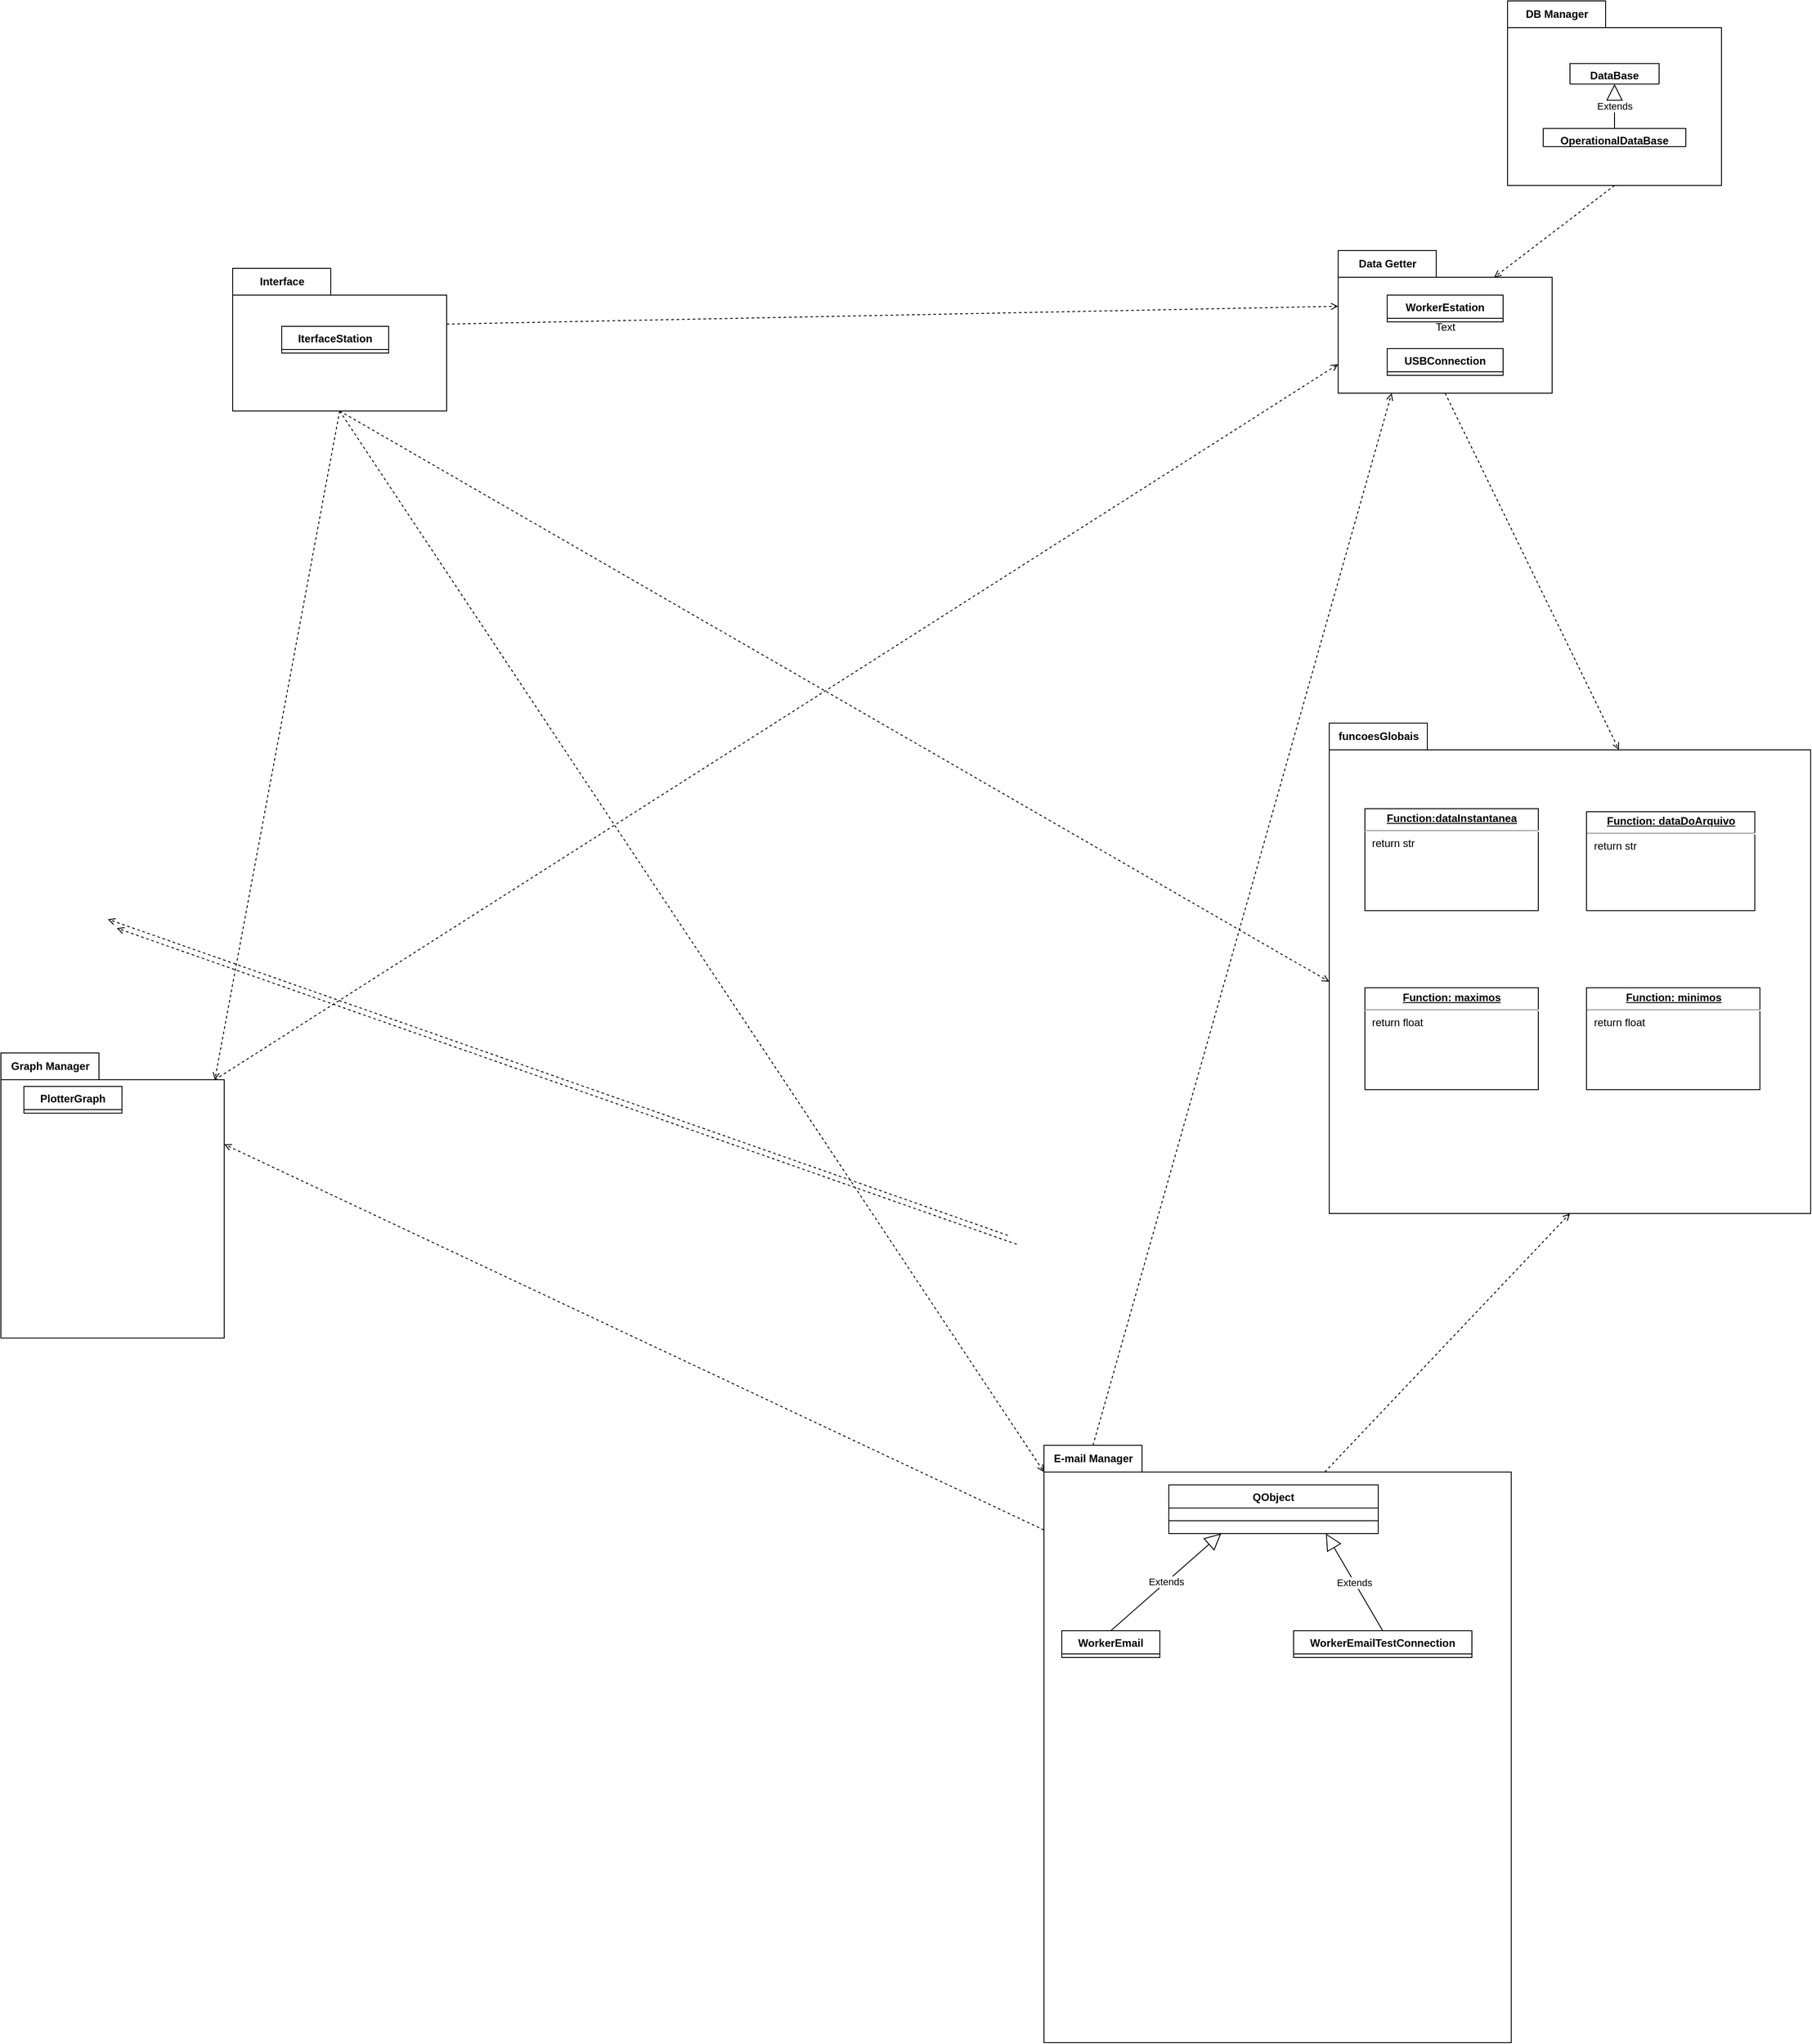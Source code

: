 <mxfile version="20.8.16" type="device" pages="4"><diagram name="Diagrama de Pacotes" id="GsO7ttKhb2oepYtkgnpn"><mxGraphModel dx="4400" dy="2790" grid="1" gridSize="10" guides="1" tooltips="1" connect="1" arrows="1" fold="1" page="1" pageScale="1" pageWidth="1169" pageHeight="827" math="0" shadow="0"><root><mxCell id="0"/><mxCell id="1" parent="0"/><mxCell id="RSB7SBEWmkm5ymc5fRAf-1" value="DB Manager" style="shape=folder;fontStyle=1;tabWidth=110;tabHeight=30;tabPosition=left;html=1;boundedLbl=1;labelInHeader=1;container=1;collapsible=0;" parent="1" vertex="1"><mxGeometry x="1870" y="50" width="240" height="207" as="geometry"/></mxCell><mxCell id="RSB7SBEWmkm5ymc5fRAf-2" value="" style="html=1;strokeColor=none;resizeWidth=1;resizeHeight=1;fillColor=none;part=1;connectable=0;allowArrows=0;deletable=0;" parent="RSB7SBEWmkm5ymc5fRAf-1" vertex="1"><mxGeometry width="240" height="35.341" relative="1" as="geometry"><mxPoint y="30" as="offset"/></mxGeometry></mxCell><mxCell id="px5IyZwKlZYSGy3LyVMN-1" value="OperationalDataBase" style="swimlane;fontStyle=1;align=center;verticalAlign=top;childLayout=stackLayout;horizontal=1;startSize=26;horizontalStack=0;resizeParent=1;resizeParentMax=0;resizeLast=0;collapsible=1;marginBottom=0;fillColor=none;" parent="RSB7SBEWmkm5ymc5fRAf-1" vertex="1" collapsed="1"><mxGeometry x="40" y="143.171" width="160" height="20.317" as="geometry"><mxRectangle x="-20" y="518" width="250" height="138" as="alternateBounds"/></mxGeometry></mxCell><mxCell id="px5IyZwKlZYSGy3LyVMN-2" value="-  table: type" style="text;strokeColor=none;fillColor=none;align=left;verticalAlign=top;spacingLeft=4;spacingRight=4;overflow=hidden;rotatable=0;points=[[0,0.5],[1,0.5]];portConstraint=eastwest;" parent="px5IyZwKlZYSGy3LyVMN-1" vertex="1"><mxGeometry y="8.204" width="250" height="8.204" as="geometry"/></mxCell><mxCell id="px5IyZwKlZYSGy3LyVMN-3" value="+ super()" style="text;strokeColor=none;fillColor=none;align=left;verticalAlign=top;spacingLeft=4;spacingRight=4;overflow=hidden;rotatable=0;points=[[0,0.5],[1,0.5]];portConstraint=eastwest;" parent="px5IyZwKlZYSGy3LyVMN-1" vertex="1"><mxGeometry y="16.409" width="250" height="8.204" as="geometry"/></mxCell><mxCell id="px5IyZwKlZYSGy3LyVMN-4" value="" style="line;strokeWidth=1;fillColor=none;align=left;verticalAlign=middle;spacingTop=-1;spacingLeft=3;spacingRight=3;rotatable=0;labelPosition=right;points=[];portConstraint=eastwest;strokeColor=inherit;" parent="px5IyZwKlZYSGy3LyVMN-1" vertex="1"><mxGeometry y="24.613" width="250" height="2.524" as="geometry"/></mxCell><mxCell id="px5IyZwKlZYSGy3LyVMN-5" value="+ updateCollumn(): None" style="text;strokeColor=none;fillColor=none;align=left;verticalAlign=top;spacingLeft=4;spacingRight=4;overflow=hidden;rotatable=0;points=[[0,0.5],[1,0.5]];portConstraint=eastwest;" parent="px5IyZwKlZYSGy3LyVMN-1" vertex="1"><mxGeometry y="27.137" width="250" height="8.204" as="geometry"/></mxCell><mxCell id="px5IyZwKlZYSGy3LyVMN-6" value="+ insertCollumn(): None" style="text;strokeColor=none;fillColor=none;align=left;verticalAlign=top;spacingLeft=4;spacingRight=4;overflow=hidden;rotatable=0;points=[[0,0.5],[1,0.5]];portConstraint=eastwest;" parent="px5IyZwKlZYSGy3LyVMN-1" vertex="1"><mxGeometry y="35.341" width="250" height="8.204" as="geometry"/></mxCell><mxCell id="px5IyZwKlZYSGy3LyVMN-7" value="DataBase" style="swimlane;fontStyle=1;align=center;verticalAlign=top;childLayout=stackLayout;horizontal=1;startSize=26;horizontalStack=0;resizeParent=1;resizeParentMax=0;resizeLast=0;collapsible=1;marginBottom=0;fillColor=none;" parent="RSB7SBEWmkm5ymc5fRAf-1" vertex="1" collapsed="1"><mxGeometry x="70" y="70.22" width="100" height="23.0" as="geometry"><mxRectangle x="-15" y="50" width="245" height="248" as="alternateBounds"/></mxGeometry></mxCell><mxCell id="px5IyZwKlZYSGy3LyVMN-8" value="+ host: str" style="text;strokeColor=none;fillColor=none;align=left;verticalAlign=top;spacingLeft=4;spacingRight=4;overflow=hidden;rotatable=0;points=[[0,0.5],[1,0.5]];portConstraint=eastwest;" parent="px5IyZwKlZYSGy3LyVMN-7" vertex="1"><mxGeometry y="8.204" width="245" height="6.942" as="geometry"/></mxCell><mxCell id="px5IyZwKlZYSGy3LyVMN-9" value="+ port:  int" style="text;strokeColor=none;fillColor=none;align=left;verticalAlign=top;spacingLeft=4;spacingRight=4;overflow=hidden;rotatable=0;points=[[0,0.5],[1,0.5]];portConstraint=eastwest;" parent="px5IyZwKlZYSGy3LyVMN-7" vertex="1"><mxGeometry y="15.146" width="245" height="6.942" as="geometry"/></mxCell><mxCell id="px5IyZwKlZYSGy3LyVMN-10" value="+ dbname: str" style="text;strokeColor=none;fillColor=none;align=left;verticalAlign=top;spacingLeft=4;spacingRight=4;overflow=hidden;rotatable=0;points=[[0,0.5],[1,0.5]];portConstraint=eastwest;" parent="px5IyZwKlZYSGy3LyVMN-7" vertex="1"><mxGeometry y="22.088" width="245" height="6.942" as="geometry"/></mxCell><mxCell id="px5IyZwKlZYSGy3LyVMN-11" value="+ user: str" style="text;strokeColor=none;fillColor=none;align=left;verticalAlign=top;spacingLeft=4;spacingRight=4;overflow=hidden;rotatable=0;points=[[0,0.5],[1,0.5]];portConstraint=eastwest;" parent="px5IyZwKlZYSGy3LyVMN-7" vertex="1"><mxGeometry y="29.03" width="245" height="6.942" as="geometry"/></mxCell><mxCell id="px5IyZwKlZYSGy3LyVMN-12" value="+ password: str" style="text;strokeColor=none;fillColor=none;align=left;verticalAlign=top;spacingLeft=4;spacingRight=4;overflow=hidden;rotatable=0;points=[[0,0.5],[1,0.5]];portConstraint=eastwest;" parent="px5IyZwKlZYSGy3LyVMN-7" vertex="1"><mxGeometry y="35.973" width="245" height="6.942" as="geometry"/></mxCell><mxCell id="px5IyZwKlZYSGy3LyVMN-13" value="" style="line;strokeWidth=1;fillColor=none;align=left;verticalAlign=middle;spacingTop=-1;spacingLeft=3;spacingRight=3;rotatable=0;labelPosition=right;points=[];portConstraint=eastwest;strokeColor=inherit;" parent="px5IyZwKlZYSGy3LyVMN-7" vertex="1"><mxGeometry y="42.915" width="245" height="2.524" as="geometry"/></mxCell><mxCell id="px5IyZwKlZYSGy3LyVMN-14" value="+ toExecute(): None" style="text;strokeColor=none;fillColor=none;align=left;verticalAlign=top;spacingLeft=4;spacingRight=4;overflow=hidden;rotatable=0;points=[[0,0.5],[1,0.5]];portConstraint=eastwest;" parent="px5IyZwKlZYSGy3LyVMN-7" vertex="1"><mxGeometry y="45.439" width="245" height="8.204" as="geometry"/></mxCell><mxCell id="px5IyZwKlZYSGy3LyVMN-15" value="+ placeHolderGenerator(): str | None" style="text;strokeColor=none;fillColor=none;align=left;verticalAlign=top;spacingLeft=4;spacingRight=4;overflow=hidden;rotatable=0;points=[[0,0.5],[1,0.5]];portConstraint=eastwest;" parent="px5IyZwKlZYSGy3LyVMN-7" vertex="1"><mxGeometry y="53.643" width="245" height="8.204" as="geometry"/></mxCell><mxCell id="px5IyZwKlZYSGy3LyVMN-16" value="+ SQLInsertGenerator(type): tuple | None" style="text;strokeColor=none;fillColor=none;align=left;verticalAlign=top;spacingLeft=4;spacingRight=4;overflow=hidden;rotatable=0;points=[[0,0.5],[1,0.5]];portConstraint=eastwest;" parent="px5IyZwKlZYSGy3LyVMN-7" vertex="1"><mxGeometry y="61.848" width="245" height="8.204" as="geometry"/></mxCell><mxCell id="px5IyZwKlZYSGy3LyVMN-17" value="+SQLUpdateGenerator(type): tuple | None" style="text;strokeColor=none;fillColor=none;align=left;verticalAlign=top;spacingLeft=4;spacingRight=4;overflow=hidden;rotatable=0;points=[[0,0.5],[1,0.5]];portConstraint=eastwest;" parent="px5IyZwKlZYSGy3LyVMN-7" vertex="1"><mxGeometry y="70.052" width="245" height="8.204" as="geometry"/></mxCell><mxCell id="px5IyZwKlZYSGy3LyVMN-20" value="Extends" style="endArrow=block;endSize=16;endFill=0;html=1;rounded=0;exitX=0.5;exitY=0;exitDx=0;exitDy=0;entryX=0.5;entryY=1;entryDx=0;entryDy=0;" parent="RSB7SBEWmkm5ymc5fRAf-1" source="px5IyZwKlZYSGy3LyVMN-1" target="px5IyZwKlZYSGy3LyVMN-7" edge="1"><mxGeometry width="160" relative="1" as="geometry"><mxPoint x="330" y="191.667" as="sourcePoint"/><mxPoint x="490" y="191.667" as="targetPoint"/></mxGeometry></mxCell><mxCell id="RSB7SBEWmkm5ymc5fRAf-3" value="Graph Manager" style="shape=folder;fontStyle=1;tabWidth=110;tabHeight=30;tabPosition=left;html=1;boundedLbl=1;labelInHeader=1;container=1;collapsible=0;" parent="1" vertex="1"><mxGeometry x="180" y="1230" width="250.5" height="319.73" as="geometry"/></mxCell><mxCell id="RSB7SBEWmkm5ymc5fRAf-4" value="" style="html=1;strokeColor=none;resizeWidth=1;resizeHeight=1;fillColor=none;part=1;connectable=0;allowArrows=0;deletable=0;" parent="RSB7SBEWmkm5ymc5fRAf-3" vertex="1"><mxGeometry width="250.5" height="214.9" relative="1" as="geometry"><mxPoint y="30" as="offset"/></mxGeometry></mxCell><mxCell id="RSB7SBEWmkm5ymc5fRAf-15" value="PlotterGraph" style="swimlane;fontStyle=1;align=center;verticalAlign=top;childLayout=stackLayout;horizontal=1;startSize=26;horizontalStack=0;resizeParent=1;resizeParentMax=0;resizeLast=0;collapsible=1;marginBottom=0;aspect=fixed;" parent="RSB7SBEWmkm5ymc5fRAf-3" vertex="1" collapsed="1"><mxGeometry x="25.82" y="37.44" width="110" height="30" as="geometry"><mxRectangle x="25.82" y="37.44" width="198.87" height="244.85" as="alternateBounds"/></mxGeometry></mxCell><mxCell id="RSB7SBEWmkm5ymc5fRAf-16" value="+ dtInicio: str" style="text;strokeColor=none;fillColor=none;align=left;verticalAlign=top;spacingLeft=4;spacingRight=4;overflow=hidden;rotatable=0;points=[[0,0.5],[1,0.5]];portConstraint=eastwest;" parent="RSB7SBEWmkm5ymc5fRAf-15" vertex="1"><mxGeometry y="26" width="198.87" height="30" as="geometry"/></mxCell><mxCell id="kF_Mutmg0z-JTSQwHnaj-31" value="+ caminhoDiretorioPrograma: str" style="text;strokeColor=none;fillColor=none;align=left;verticalAlign=top;spacingLeft=4;spacingRight=4;overflow=hidden;rotatable=0;points=[[0,0.5],[1,0.5]];portConstraint=eastwest;" parent="RSB7SBEWmkm5ymc5fRAf-15" vertex="1"><mxGeometry y="56" width="198.87" height="30" as="geometry"/></mxCell><mxCell id="kF_Mutmg0z-JTSQwHnaj-30" value="+ tipoGrafico: dict {static}" style="text;strokeColor=none;fillColor=none;align=left;verticalAlign=top;spacingLeft=4;spacingRight=4;overflow=hidden;rotatable=0;points=[[0,0.5],[1,0.5]];portConstraint=eastwest;" parent="RSB7SBEWmkm5ymc5fRAf-15" vertex="1"><mxGeometry y="86" width="198.87" height="30" as="geometry"/></mxCell><mxCell id="kF_Mutmg0z-JTSQwHnaj-29" value="+ grandeza: dict {static}" style="text;strokeColor=none;fillColor=none;align=left;verticalAlign=top;spacingLeft=4;spacingRight=4;overflow=hidden;rotatable=0;points=[[0,0.5],[1,0.5]];portConstraint=eastwest;" parent="RSB7SBEWmkm5ymc5fRAf-15" vertex="1"><mxGeometry y="116" width="198.87" height="30" as="geometry"/></mxCell><mxCell id="RSB7SBEWmkm5ymc5fRAf-17" value="" style="line;strokeWidth=1;fillColor=none;align=left;verticalAlign=middle;spacingTop=-1;spacingLeft=3;spacingRight=3;rotatable=0;labelPosition=right;points=[];portConstraint=eastwest;strokeColor=inherit;" parent="RSB7SBEWmkm5ymc5fRAf-15" vertex="1"><mxGeometry y="146" width="198.87" height="8.85" as="geometry"/></mxCell><mxCell id="RSB7SBEWmkm5ymc5fRAf-18" value="+ geradorCaminho(str): str" style="text;strokeColor=none;fillColor=none;align=left;verticalAlign=top;spacingLeft=4;spacingRight=4;overflow=hidden;rotatable=0;points=[[0,0.5],[1,0.5]];portConstraint=eastwest;" parent="RSB7SBEWmkm5ymc5fRAf-15" vertex="1"><mxGeometry y="154.85" width="198.87" height="30" as="geometry"/></mxCell><mxCell id="kF_Mutmg0z-JTSQwHnaj-33" value="+ plotadorPDF(list, str, str): None" style="text;strokeColor=none;fillColor=none;align=left;verticalAlign=top;spacingLeft=4;spacingRight=4;overflow=hidden;rotatable=0;points=[[0,0.5],[1,0.5]];portConstraint=eastwest;" parent="RSB7SBEWmkm5ymc5fRAf-15" vertex="1"><mxGeometry y="184.85" width="198.87" height="30" as="geometry"/></mxCell><mxCell id="kF_Mutmg0z-JTSQwHnaj-32" value="+apagadorArquivosPDF(str): None" style="text;strokeColor=none;fillColor=none;align=left;verticalAlign=top;spacingLeft=4;spacingRight=4;overflow=hidden;rotatable=0;points=[[0,0.5],[1,0.5]];portConstraint=eastwest;" parent="RSB7SBEWmkm5ymc5fRAf-15" vertex="1"><mxGeometry y="214.85" width="198.87" height="30" as="geometry"/></mxCell><mxCell id="RSB7SBEWmkm5ymc5fRAf-5" value="E-mail Manager" style="shape=folder;fontStyle=1;tabWidth=110;tabHeight=30;tabPosition=left;html=1;boundedLbl=1;labelInHeader=1;container=1;collapsible=0;" parent="1" vertex="1"><mxGeometry x="1350" y="1670" width="524.17" height="670" as="geometry"/></mxCell><mxCell id="RSB7SBEWmkm5ymc5fRAf-6" value="" style="html=1;strokeColor=none;resizeWidth=1;resizeHeight=1;fillColor=none;part=1;connectable=0;allowArrows=0;deletable=0;" parent="RSB7SBEWmkm5ymc5fRAf-5" vertex="1"><mxGeometry width="50" height="40" relative="1" as="geometry"><mxPoint x="233" y="211" as="offset"/></mxGeometry></mxCell><mxCell id="RSB7SBEWmkm5ymc5fRAf-23" value="WorkerEmail" style="swimlane;fontStyle=1;align=center;verticalAlign=top;childLayout=stackLayout;horizontal=1;startSize=26;horizontalStack=0;resizeParent=1;resizeParentMax=0;resizeLast=0;collapsible=1;marginBottom=0;" parent="RSB7SBEWmkm5ymc5fRAf-5" vertex="1" collapsed="1"><mxGeometry x="20" y="208" width="110" height="30" as="geometry"><mxRectangle x="20" y="208" width="240" height="379.303" as="alternateBounds"/></mxGeometry></mxCell><mxCell id="RSB7SBEWmkm5ymc5fRAf-24" value="+ inicio: str" style="text;strokeColor=none;fillColor=none;align=left;verticalAlign=top;spacingLeft=4;spacingRight=4;overflow=hidden;rotatable=0;points=[[0,0.5],[1,0.5]];portConstraint=eastwest;" parent="RSB7SBEWmkm5ymc5fRAf-23" vertex="1"><mxGeometry y="26" width="240" height="16.53" as="geometry"/></mxCell><mxCell id="kF_Mutmg0z-JTSQwHnaj-23" value="+ path: str" style="text;strokeColor=none;fillColor=none;align=left;verticalAlign=top;spacingLeft=4;spacingRight=4;overflow=hidden;rotatable=0;points=[[0,0.5],[1,0.5]];portConstraint=eastwest;" parent="RSB7SBEWmkm5ymc5fRAf-23" vertex="1"><mxGeometry y="42.53" width="240" height="16.53" as="geometry"/></mxCell><mxCell id="kF_Mutmg0z-JTSQwHnaj-22" value="+ umi: float" style="text;strokeColor=none;fillColor=none;align=left;verticalAlign=top;spacingLeft=4;spacingRight=4;overflow=hidden;rotatable=0;points=[[0,0.5],[1,0.5]];portConstraint=eastwest;" parent="RSB7SBEWmkm5ymc5fRAf-23" vertex="1"><mxGeometry y="59.061" width="240" height="16.53" as="geometry"/></mxCell><mxCell id="kF_Mutmg0z-JTSQwHnaj-21" value="+ press: float" style="text;strokeColor=none;fillColor=none;align=left;verticalAlign=top;spacingLeft=4;spacingRight=4;overflow=hidden;rotatable=0;points=[[0,0.5],[1,0.5]];portConstraint=eastwest;" parent="RSB7SBEWmkm5ymc5fRAf-23" vertex="1"><mxGeometry y="75.591" width="240" height="16.53" as="geometry"/></mxCell><mxCell id="kF_Mutmg0z-JTSQwHnaj-20" value="+ t1: float" style="text;strokeColor=none;fillColor=none;align=left;verticalAlign=top;spacingLeft=4;spacingRight=4;overflow=hidden;rotatable=0;points=[[0,0.5],[1,0.5]];portConstraint=eastwest;" parent="RSB7SBEWmkm5ymc5fRAf-23" vertex="1"><mxGeometry y="92.121" width="240" height="16.53" as="geometry"/></mxCell><mxCell id="kF_Mutmg0z-JTSQwHnaj-19" value="+ t2: float" style="text;strokeColor=none;fillColor=none;align=left;verticalAlign=top;spacingLeft=4;spacingRight=4;overflow=hidden;rotatable=0;points=[[0,0.5],[1,0.5]];portConstraint=eastwest;" parent="RSB7SBEWmkm5ymc5fRAf-23" vertex="1"><mxGeometry y="108.652" width="240" height="16.53" as="geometry"/></mxCell><mxCell id="kF_Mutmg0z-JTSQwHnaj-18" value="+ t1max: float" style="text;strokeColor=none;fillColor=none;align=left;verticalAlign=top;spacingLeft=4;spacingRight=4;overflow=hidden;rotatable=0;points=[[0,0.5],[1,0.5]];portConstraint=eastwest;" parent="RSB7SBEWmkm5ymc5fRAf-23" vertex="1"><mxGeometry y="125.182" width="240" height="16.53" as="geometry"/></mxCell><mxCell id="kF_Mutmg0z-JTSQwHnaj-17" value="+ t2max: float" style="text;strokeColor=none;fillColor=none;align=left;verticalAlign=top;spacingLeft=4;spacingRight=4;overflow=hidden;rotatable=0;points=[[0,0.5],[1,0.5]];portConstraint=eastwest;" parent="RSB7SBEWmkm5ymc5fRAf-23" vertex="1"><mxGeometry y="141.713" width="240" height="16.53" as="geometry"/></mxCell><mxCell id="kF_Mutmg0z-JTSQwHnaj-16" value="+ t1min: float" style="text;strokeColor=none;fillColor=none;align=left;verticalAlign=top;spacingLeft=4;spacingRight=4;overflow=hidden;rotatable=0;points=[[0,0.5],[1,0.5]];portConstraint=eastwest;" parent="RSB7SBEWmkm5ymc5fRAf-23" vertex="1"><mxGeometry y="158.243" width="240" height="16.53" as="geometry"/></mxCell><mxCell id="kF_Mutmg0z-JTSQwHnaj-15" value="+ t2min: float" style="text;strokeColor=none;fillColor=none;align=left;verticalAlign=top;spacingLeft=4;spacingRight=4;overflow=hidden;rotatable=0;points=[[0,0.5],[1,0.5]];portConstraint=eastwest;" parent="RSB7SBEWmkm5ymc5fRAf-23" vertex="1"><mxGeometry y="174.773" width="240" height="16.53" as="geometry"/></mxCell><mxCell id="kF_Mutmg0z-JTSQwHnaj-14" value="+ umimax: float" style="text;strokeColor=none;fillColor=none;align=left;verticalAlign=top;spacingLeft=4;spacingRight=4;overflow=hidden;rotatable=0;points=[[0,0.5],[1,0.5]];portConstraint=eastwest;" parent="RSB7SBEWmkm5ymc5fRAf-23" vertex="1"><mxGeometry y="191.304" width="240" height="16.53" as="geometry"/></mxCell><mxCell id="kF_Mutmg0z-JTSQwHnaj-13" value="+ umimini: float" style="text;strokeColor=none;fillColor=none;align=left;verticalAlign=top;spacingLeft=4;spacingRight=4;overflow=hidden;rotatable=0;points=[[0,0.5],[1,0.5]];portConstraint=eastwest;" parent="RSB7SBEWmkm5ymc5fRAf-23" vertex="1"><mxGeometry y="207.834" width="240" height="16.53" as="geometry"/></mxCell><mxCell id="kF_Mutmg0z-JTSQwHnaj-12" value="+ pressmax: float" style="text;strokeColor=none;fillColor=none;align=left;verticalAlign=top;spacingLeft=4;spacingRight=4;overflow=hidden;rotatable=0;points=[[0,0.5],[1,0.5]];portConstraint=eastwest;" parent="RSB7SBEWmkm5ymc5fRAf-23" vertex="1"><mxGeometry y="224.364" width="240" height="16.53" as="geometry"/></mxCell><mxCell id="kF_Mutmg0z-JTSQwHnaj-11" value="+ pressmini: float" style="text;strokeColor=none;fillColor=none;align=left;verticalAlign=top;spacingLeft=4;spacingRight=4;overflow=hidden;rotatable=0;points=[[0,0.5],[1,0.5]];portConstraint=eastwest;" parent="RSB7SBEWmkm5ymc5fRAf-23" vertex="1"><mxGeometry y="240.895" width="240" height="16.53" as="geometry"/></mxCell><mxCell id="kF_Mutmg0z-JTSQwHnaj-10" value="+ fim: str" style="text;strokeColor=none;fillColor=none;align=left;verticalAlign=top;spacingLeft=4;spacingRight=4;overflow=hidden;rotatable=0;points=[[0,0.5],[1,0.5]];portConstraint=eastwest;" parent="RSB7SBEWmkm5ymc5fRAf-23" vertex="1"><mxGeometry y="257.425" width="240" height="16.53" as="geometry"/></mxCell><mxCell id="kF_Mutmg0z-JTSQwHnaj-9" value="+ servicosArquivosPDF: PlotterGraficoPdf" style="text;strokeColor=none;fillColor=none;align=left;verticalAlign=top;spacingLeft=4;spacingRight=4;overflow=hidden;rotatable=0;points=[[0,0.5],[1,0.5]];portConstraint=eastwest;" parent="RSB7SBEWmkm5ymc5fRAf-23" vertex="1"><mxGeometry y="273.955" width="240" height="16.53" as="geometry"/></mxCell><mxCell id="RSB7SBEWmkm5ymc5fRAf-25" value="" style="line;strokeWidth=1;fillColor=none;align=left;verticalAlign=middle;spacingTop=-1;spacingLeft=3;spacingRight=3;rotatable=0;labelPosition=right;points=[];portConstraint=eastwest;strokeColor=inherit;" parent="RSB7SBEWmkm5ymc5fRAf-23" vertex="1"><mxGeometry y="290.486" width="240" height="16.53" as="geometry"/></mxCell><mxCell id="RSB7SBEWmkm5ymc5fRAf-26" value="+ anexadorPdf(str, float): MIMEApplication" style="text;strokeColor=none;fillColor=none;align=left;verticalAlign=top;spacingLeft=4;spacingRight=4;overflow=hidden;rotatable=0;points=[[0,0.5],[1,0.5]];portConstraint=eastwest;" parent="RSB7SBEWmkm5ymc5fRAf-23" vertex="1"><mxGeometry y="307.016" width="240" height="22.696" as="geometry"/></mxCell><mxCell id="kF_Mutmg0z-JTSQwHnaj-24" value="+ renderizadorHtml(str, float): str" style="text;strokeColor=none;fillColor=none;align=left;verticalAlign=top;spacingLeft=4;spacingRight=4;overflow=hidden;rotatable=0;points=[[0,0.5],[1,0.5]];portConstraint=eastwest;" parent="RSB7SBEWmkm5ymc5fRAf-23" vertex="1"><mxGeometry y="329.712" width="240" height="21.093" as="geometry"/></mxCell><mxCell id="kF_Mutmg0z-JTSQwHnaj-25" value="+ run(): None" style="text;strokeColor=none;fillColor=none;align=left;verticalAlign=top;spacingLeft=4;spacingRight=4;overflow=hidden;rotatable=0;points=[[0,0.5],[1,0.5]];portConstraint=eastwest;" parent="RSB7SBEWmkm5ymc5fRAf-23" vertex="1"><mxGeometry y="350.805" width="240" height="28.498" as="geometry"/></mxCell><mxCell id="RSB7SBEWmkm5ymc5fRAf-19" value="WorkerEmailTestConnection" style="swimlane;fontStyle=1;align=center;verticalAlign=top;childLayout=stackLayout;horizontal=1;startSize=26;horizontalStack=0;resizeParent=1;resizeParentMax=0;resizeLast=0;collapsible=1;marginBottom=0;" parent="RSB7SBEWmkm5ymc5fRAf-5" vertex="1" collapsed="1"><mxGeometry x="280" y="207.998" width="200" height="30" as="geometry"><mxRectangle x="280" y="207.998" width="224.17" height="127.261" as="alternateBounds"/></mxGeometry></mxCell><mxCell id="RSB7SBEWmkm5ymc5fRAf-20" value="+ termino: Signal " style="text;strokeColor=none;fillColor=none;align=left;verticalAlign=top;spacingLeft=4;spacingRight=4;overflow=hidden;rotatable=0;points=[[0,0.5],[1,0.5]];portConstraint=eastwest;" parent="RSB7SBEWmkm5ymc5fRAf-19" vertex="1"><mxGeometry y="26" width="224.17" height="30" as="geometry"/></mxCell><mxCell id="kF_Mutmg0z-JTSQwHnaj-1" value="+ msgEnvio: Signal" style="text;strokeColor=none;fillColor=none;align=left;verticalAlign=top;spacingLeft=4;spacingRight=4;overflow=hidden;rotatable=0;points=[[0,0.5],[1,0.5]];portConstraint=eastwest;" parent="RSB7SBEWmkm5ymc5fRAf-19" vertex="1"><mxGeometry y="56" width="224.17" height="30" as="geometry"/></mxCell><mxCell id="RSB7SBEWmkm5ymc5fRAf-21" value="" style="line;strokeWidth=1;fillColor=none;align=left;verticalAlign=middle;spacingTop=-1;spacingLeft=3;spacingRight=3;rotatable=0;labelPosition=right;points=[];portConstraint=eastwest;strokeColor=inherit;" parent="RSB7SBEWmkm5ymc5fRAf-19" vertex="1"><mxGeometry y="86" width="224.17" height="11.261" as="geometry"/></mxCell><mxCell id="RSB7SBEWmkm5ymc5fRAf-22" value="+ run" style="text;strokeColor=none;fillColor=none;align=left;verticalAlign=top;spacingLeft=4;spacingRight=4;overflow=hidden;rotatable=0;points=[[0,0.5],[1,0.5]];portConstraint=eastwest;" parent="RSB7SBEWmkm5ymc5fRAf-19" vertex="1"><mxGeometry y="97.261" width="224.17" height="30" as="geometry"/></mxCell><mxCell id="kF_Mutmg0z-JTSQwHnaj-2" value="QObject" style="swimlane;fontStyle=1;align=center;verticalAlign=top;childLayout=stackLayout;horizontal=1;startSize=26;horizontalStack=0;resizeParent=1;resizeParentMax=0;resizeLast=0;collapsible=1;marginBottom=0;" parent="RSB7SBEWmkm5ymc5fRAf-5" vertex="1"><mxGeometry x="140.06" y="44.339" width="234.89" height="54.688" as="geometry"><mxRectangle x="65" y="100" width="110" height="30" as="alternateBounds"/></mxGeometry></mxCell><mxCell id="kF_Mutmg0z-JTSQwHnaj-4" value="" style="line;strokeWidth=1;fillColor=none;align=left;verticalAlign=middle;spacingTop=-1;spacingLeft=3;spacingRight=3;rotatable=0;labelPosition=right;points=[];portConstraint=eastwest;strokeColor=inherit;" parent="kF_Mutmg0z-JTSQwHnaj-2" vertex="1"><mxGeometry y="26" width="234.89" height="28.688" as="geometry"/></mxCell><mxCell id="kF_Mutmg0z-JTSQwHnaj-8" value="Extends" style="endArrow=block;endSize=16;endFill=0;html=1;rounded=0;exitX=0.5;exitY=0;exitDx=0;exitDy=0;entryX=0.25;entryY=1;entryDx=0;entryDy=0;" parent="RSB7SBEWmkm5ymc5fRAf-5" source="RSB7SBEWmkm5ymc5fRAf-23" target="kF_Mutmg0z-JTSQwHnaj-2" edge="1"><mxGeometry width="160" relative="1" as="geometry"><mxPoint x="30" y="163.604" as="sourcePoint"/><mxPoint x="234.241" y="238.88" as="targetPoint"/></mxGeometry></mxCell><mxCell id="kF_Mutmg0z-JTSQwHnaj-7" value="Extends" style="endArrow=block;endSize=16;endFill=0;html=1;rounded=0;exitX=0.5;exitY=0;exitDx=0;exitDy=0;entryX=0.75;entryY=1;entryDx=0;entryDy=0;" parent="RSB7SBEWmkm5ymc5fRAf-5" source="RSB7SBEWmkm5ymc5fRAf-19" target="kF_Mutmg0z-JTSQwHnaj-2" edge="1"><mxGeometry width="160" relative="1" as="geometry"><mxPoint x="20" y="149.621" as="sourcePoint"/><mxPoint x="280.514" y="239.141" as="targetPoint"/></mxGeometry></mxCell><mxCell id="RSB7SBEWmkm5ymc5fRAf-7" value="Interface" style="shape=folder;fontStyle=1;tabWidth=110;tabHeight=30;tabPosition=left;html=1;boundedLbl=1;labelInHeader=1;container=1;collapsible=0;" parent="1" vertex="1"><mxGeometry x="440" y="350" width="240" height="160" as="geometry"/></mxCell><mxCell id="RSB7SBEWmkm5ymc5fRAf-8" value="Text" style="html=1;strokeColor=none;resizeWidth=1;resizeHeight=1;fillColor=none;part=1;connectable=0;allowArrows=0;deletable=0;" parent="RSB7SBEWmkm5ymc5fRAf-7" vertex="1"><mxGeometry width="240.0" height="112" relative="1" as="geometry"><mxPoint y="30" as="offset"/></mxGeometry></mxCell><mxCell id="RSB7SBEWmkm5ymc5fRAf-35" value="IterfaceStation" style="swimlane;fontStyle=1;align=center;verticalAlign=top;childLayout=stackLayout;horizontal=1;startSize=26;horizontalStack=0;resizeParent=1;resizeParentMax=0;resizeLast=0;collapsible=1;marginBottom=0;" parent="RSB7SBEWmkm5ymc5fRAf-7" vertex="1" collapsed="1"><mxGeometry x="55" y="65" width="120" height="30" as="geometry"><mxRectangle x="330" y="480" width="160" height="86" as="alternateBounds"/></mxGeometry></mxCell><mxCell id="RSB7SBEWmkm5ymc5fRAf-36" value="+ field: type" style="text;strokeColor=none;fillColor=none;align=left;verticalAlign=top;spacingLeft=4;spacingRight=4;overflow=hidden;rotatable=0;points=[[0,0.5],[1,0.5]];portConstraint=eastwest;" parent="RSB7SBEWmkm5ymc5fRAf-35" vertex="1"><mxGeometry y="26" width="160" height="26" as="geometry"/></mxCell><mxCell id="RSB7SBEWmkm5ymc5fRAf-37" value="" style="line;strokeWidth=1;fillColor=none;align=left;verticalAlign=middle;spacingTop=-1;spacingLeft=3;spacingRight=3;rotatable=0;labelPosition=right;points=[];portConstraint=eastwest;strokeColor=inherit;" parent="RSB7SBEWmkm5ymc5fRAf-35" vertex="1"><mxGeometry y="52" width="160" height="8" as="geometry"/></mxCell><mxCell id="RSB7SBEWmkm5ymc5fRAf-38" value="+ method(type): type" style="text;strokeColor=none;fillColor=none;align=left;verticalAlign=top;spacingLeft=4;spacingRight=4;overflow=hidden;rotatable=0;points=[[0,0.5],[1,0.5]];portConstraint=eastwest;" parent="RSB7SBEWmkm5ymc5fRAf-35" vertex="1"><mxGeometry y="60" width="160" height="26" as="geometry"/></mxCell><mxCell id="RSB7SBEWmkm5ymc5fRAf-9" value="Data Getter" style="shape=folder;fontStyle=1;tabWidth=110;tabHeight=30;tabPosition=left;html=1;boundedLbl=1;labelInHeader=1;container=1;collapsible=0;" parent="1" vertex="1"><mxGeometry x="1680" y="330" width="240" height="160" as="geometry"/></mxCell><mxCell id="RSB7SBEWmkm5ymc5fRAf-10" value="Text" style="html=1;strokeColor=none;resizeWidth=1;resizeHeight=1;fillColor=none;part=1;connectable=0;allowArrows=0;deletable=0;" parent="RSB7SBEWmkm5ymc5fRAf-9" vertex="1"><mxGeometry width="240" height="112" relative="1" as="geometry"><mxPoint y="30" as="offset"/></mxGeometry></mxCell><mxCell id="RSB7SBEWmkm5ymc5fRAf-27" value="WorkerEstation" style="swimlane;fontStyle=1;align=center;verticalAlign=top;childLayout=stackLayout;horizontal=1;startSize=26;horizontalStack=0;resizeParent=1;resizeParentMax=0;resizeLast=0;collapsible=1;marginBottom=0;" parent="RSB7SBEWmkm5ymc5fRAf-9" vertex="1" collapsed="1"><mxGeometry x="55" y="50" width="130" height="30" as="geometry"><mxRectangle x="330" y="480" width="160" height="86" as="alternateBounds"/></mxGeometry></mxCell><mxCell id="RSB7SBEWmkm5ymc5fRAf-28" value="+ field: type" style="text;strokeColor=none;fillColor=none;align=left;verticalAlign=top;spacingLeft=4;spacingRight=4;overflow=hidden;rotatable=0;points=[[0,0.5],[1,0.5]];portConstraint=eastwest;" parent="RSB7SBEWmkm5ymc5fRAf-27" vertex="1"><mxGeometry y="26" width="160" height="26" as="geometry"/></mxCell><mxCell id="RSB7SBEWmkm5ymc5fRAf-29" value="" style="line;strokeWidth=1;fillColor=none;align=left;verticalAlign=middle;spacingTop=-1;spacingLeft=3;spacingRight=3;rotatable=0;labelPosition=right;points=[];portConstraint=eastwest;strokeColor=inherit;" parent="RSB7SBEWmkm5ymc5fRAf-27" vertex="1"><mxGeometry y="52" width="160" height="8" as="geometry"/></mxCell><mxCell id="RSB7SBEWmkm5ymc5fRAf-30" value="+ method(type): type" style="text;strokeColor=none;fillColor=none;align=left;verticalAlign=top;spacingLeft=4;spacingRight=4;overflow=hidden;rotatable=0;points=[[0,0.5],[1,0.5]];portConstraint=eastwest;" parent="RSB7SBEWmkm5ymc5fRAf-27" vertex="1"><mxGeometry y="60" width="160" height="26" as="geometry"/></mxCell><mxCell id="RSB7SBEWmkm5ymc5fRAf-31" value="USBConnection" style="swimlane;fontStyle=1;align=center;verticalAlign=top;childLayout=stackLayout;horizontal=1;startSize=26;horizontalStack=0;resizeParent=1;resizeParentMax=0;resizeLast=0;collapsible=1;marginBottom=0;" parent="RSB7SBEWmkm5ymc5fRAf-9" vertex="1" collapsed="1"><mxGeometry x="55" y="110" width="130" height="30" as="geometry"><mxRectangle x="330" y="480" width="160" height="86" as="alternateBounds"/></mxGeometry></mxCell><mxCell id="RSB7SBEWmkm5ymc5fRAf-32" value="+ field: type" style="text;strokeColor=none;fillColor=none;align=left;verticalAlign=top;spacingLeft=4;spacingRight=4;overflow=hidden;rotatable=0;points=[[0,0.5],[1,0.5]];portConstraint=eastwest;" parent="RSB7SBEWmkm5ymc5fRAf-31" vertex="1"><mxGeometry y="26" width="160" height="26" as="geometry"/></mxCell><mxCell id="RSB7SBEWmkm5ymc5fRAf-33" value="" style="line;strokeWidth=1;fillColor=none;align=left;verticalAlign=middle;spacingTop=-1;spacingLeft=3;spacingRight=3;rotatable=0;labelPosition=right;points=[];portConstraint=eastwest;strokeColor=inherit;" parent="RSB7SBEWmkm5ymc5fRAf-31" vertex="1"><mxGeometry y="52" width="160" height="8" as="geometry"/></mxCell><mxCell id="RSB7SBEWmkm5ymc5fRAf-34" value="+ method(type): type" style="text;strokeColor=none;fillColor=none;align=left;verticalAlign=top;spacingLeft=4;spacingRight=4;overflow=hidden;rotatable=0;points=[[0,0.5],[1,0.5]];portConstraint=eastwest;" parent="RSB7SBEWmkm5ymc5fRAf-31" vertex="1"><mxGeometry y="60" width="160" height="26" as="geometry"/></mxCell><mxCell id="RSB7SBEWmkm5ymc5fRAf-39" value="" style="html=1;verticalAlign=bottom;labelBackgroundColor=none;endArrow=open;endFill=0;dashed=1;rounded=0;exitX=0;exitY=0;exitDx=240;exitDy=62.5;exitPerimeter=0;entryX=0;entryY=0;entryDx=0;entryDy=62.5;entryPerimeter=0;" parent="1" source="RSB7SBEWmkm5ymc5fRAf-7" target="RSB7SBEWmkm5ymc5fRAf-9" edge="1"><mxGeometry width="160" relative="1" as="geometry"><mxPoint x="375" y="453" as="sourcePoint"/><mxPoint x="535" y="453" as="targetPoint"/></mxGeometry></mxCell><mxCell id="RSB7SBEWmkm5ymc5fRAf-40" value="" style="html=1;verticalAlign=bottom;labelBackgroundColor=none;endArrow=open;endFill=0;dashed=1;rounded=0;exitX=0.5;exitY=1;exitDx=0;exitDy=0;exitPerimeter=0;entryX=0;entryY=0;entryDx=240.0;entryDy=30;entryPerimeter=0;" parent="1" source="RSB7SBEWmkm5ymc5fRAf-7" target="RSB7SBEWmkm5ymc5fRAf-3" edge="1"><mxGeometry width="160" relative="1" as="geometry"><mxPoint x="385" y="463" as="sourcePoint"/><mxPoint x="545" y="463" as="targetPoint"/></mxGeometry></mxCell><mxCell id="RSB7SBEWmkm5ymc5fRAf-41" value="" style="html=1;verticalAlign=bottom;labelBackgroundColor=none;endArrow=open;endFill=0;dashed=1;rounded=0;exitX=0.5;exitY=1;exitDx=0;exitDy=0;exitPerimeter=0;entryX=0;entryY=0;entryDx=0;entryDy=30;entryPerimeter=0;" parent="1" source="RSB7SBEWmkm5ymc5fRAf-7" target="RSB7SBEWmkm5ymc5fRAf-5" edge="1"><mxGeometry width="160" relative="1" as="geometry"><mxPoint x="395" y="473" as="sourcePoint"/><mxPoint x="555" y="473" as="targetPoint"/></mxGeometry></mxCell><mxCell id="RSB7SBEWmkm5ymc5fRAf-42" value="" style="html=1;verticalAlign=bottom;labelBackgroundColor=none;endArrow=open;endFill=0;dashed=1;rounded=0;exitX=0;exitY=0;exitDx=55;exitDy=0;exitPerimeter=0;entryX=0.25;entryY=1;entryDx=0;entryDy=0;entryPerimeter=0;" parent="1" source="RSB7SBEWmkm5ymc5fRAf-5" target="RSB7SBEWmkm5ymc5fRAf-9" edge="1"><mxGeometry width="160" relative="1" as="geometry"><mxPoint x="405" y="483" as="sourcePoint"/><mxPoint x="965" y="493" as="targetPoint"/></mxGeometry></mxCell><mxCell id="RSB7SBEWmkm5ymc5fRAf-44" value="" style="html=1;verticalAlign=bottom;labelBackgroundColor=none;endArrow=open;endFill=0;dashed=1;rounded=0;exitX=0.5;exitY=1;exitDx=0;exitDy=0;exitPerimeter=0;entryX=0;entryY=0;entryDx=175;entryDy=30;entryPerimeter=0;" parent="1" source="RSB7SBEWmkm5ymc5fRAf-1" target="RSB7SBEWmkm5ymc5fRAf-9" edge="1"><mxGeometry width="160" relative="1" as="geometry"><mxPoint x="375" y="453" as="sourcePoint"/><mxPoint x="535" y="453" as="targetPoint"/></mxGeometry></mxCell><mxCell id="RSB7SBEWmkm5ymc5fRAf-45" value="" style="html=1;verticalAlign=bottom;labelBackgroundColor=none;endArrow=open;endFill=0;dashed=1;rounded=0;exitX=0;exitY=0;exitDx=0;exitDy=95;exitPerimeter=0;entryX=0;entryY=0;entryDx=250.5;entryDy=102.433;entryPerimeter=0;" parent="1" source="RSB7SBEWmkm5ymc5fRAf-5" target="RSB7SBEWmkm5ymc5fRAf-3" edge="1"><mxGeometry width="160" relative="1" as="geometry"><mxPoint x="385" y="463" as="sourcePoint"/><mxPoint x="345" y="693" as="targetPoint"/></mxGeometry></mxCell><mxCell id="RSB7SBEWmkm5ymc5fRAf-48" value="" style="html=1;verticalAlign=bottom;labelBackgroundColor=none;endArrow=open;endFill=0;dashed=1;rounded=0;entryX=0;entryY=0;entryDx=0;entryDy=127.5;entryPerimeter=0;exitX=0;exitY=0;exitDx=240.0;exitDy=30;exitPerimeter=0;" parent="1" source="RSB7SBEWmkm5ymc5fRAf-3" target="RSB7SBEWmkm5ymc5fRAf-9" edge="1"><mxGeometry width="160" relative="1" as="geometry"><mxPoint x="595" y="663" as="sourcePoint"/><mxPoint x="325" y="633" as="targetPoint"/></mxGeometry></mxCell><mxCell id="kF_Mutmg0z-JTSQwHnaj-27" value="funcoesGlobais" style="shape=folder;fontStyle=1;tabWidth=110;tabHeight=30;tabPosition=left;html=1;boundedLbl=1;labelInHeader=1;container=1;collapsible=0;" parent="1" vertex="1"><mxGeometry x="1670" y="860" width="540" height="550" as="geometry"/></mxCell><mxCell id="kF_Mutmg0z-JTSQwHnaj-28" value="" style="html=1;strokeColor=none;resizeWidth=1;resizeHeight=1;fillColor=none;part=1;connectable=0;allowArrows=0;deletable=0;" parent="kF_Mutmg0z-JTSQwHnaj-27" vertex="1"><mxGeometry width="540" height="385.0" relative="1" as="geometry"><mxPoint y="30" as="offset"/></mxGeometry></mxCell><mxCell id="RoPZppfqjC-yCUFiekhY-1" value="&lt;p style=&quot;margin:0px;margin-top:4px;text-align:center;text-decoration:underline;&quot;&gt;&lt;b&gt;Function:dataInstantanea&lt;/b&gt;&lt;/p&gt;&lt;hr&gt;&lt;p style=&quot;margin:0px;margin-left:8px;&quot;&gt;return str&lt;/p&gt;" style="verticalAlign=top;align=left;overflow=fill;fontSize=12;fontFamily=Helvetica;html=1;aspect=fixed;" parent="kF_Mutmg0z-JTSQwHnaj-27" vertex="1"><mxGeometry x="40" y="96.032" width="194.519" height="114.286" as="geometry"/></mxCell><mxCell id="RoPZppfqjC-yCUFiekhY-2" value="&lt;p style=&quot;margin:0px;margin-top:4px;text-align:center;text-decoration:underline;&quot;&gt;&lt;b&gt;Function: dataDoArquivo&lt;/b&gt;&lt;/p&gt;&lt;hr&gt;&lt;p style=&quot;margin:0px;margin-left:8px;&quot;&gt;return str&lt;br&gt;&lt;/p&gt;" style="verticalAlign=top;align=left;overflow=fill;fontSize=12;fontFamily=Helvetica;html=1;aspect=fixed;" parent="kF_Mutmg0z-JTSQwHnaj-27" vertex="1"><mxGeometry x="288.57" y="99.402" width="188.781" height="110.917" as="geometry"/></mxCell><mxCell id="RoPZppfqjC-yCUFiekhY-3" value="&lt;p style=&quot;margin:0px;margin-top:4px;text-align:center;text-decoration:underline;&quot;&gt;&lt;b&gt;Function: minimos&lt;/b&gt;&lt;/p&gt;&lt;hr&gt;&lt;p style=&quot;margin:0px;margin-left:8px;&quot;&gt;return float&lt;/p&gt;" style="verticalAlign=top;align=left;overflow=fill;fontSize=12;fontFamily=Helvetica;html=1;aspect=fixed;" parent="kF_Mutmg0z-JTSQwHnaj-27" vertex="1"><mxGeometry x="288.57" y="296.829" width="194.519" height="114.286" as="geometry"/></mxCell><mxCell id="RoPZppfqjC-yCUFiekhY-4" value="&lt;p style=&quot;margin:0px;margin-top:4px;text-align:center;text-decoration:underline;&quot;&gt;&lt;b&gt;Function: maximos&lt;/b&gt;&lt;/p&gt;&lt;hr&gt;&lt;p style=&quot;margin:0px;margin-left:8px;&quot;&gt;return float&lt;/p&gt;" style="verticalAlign=top;align=left;overflow=fill;fontSize=12;fontFamily=Helvetica;html=1;aspect=fixed;" parent="kF_Mutmg0z-JTSQwHnaj-27" vertex="1"><mxGeometry x="40" y="296.827" width="194.519" height="114.286" as="geometry"/></mxCell><mxCell id="RoPZppfqjC-yCUFiekhY-5" value="" style="html=1;verticalAlign=bottom;labelBackgroundColor=none;endArrow=open;endFill=0;dashed=1;rounded=0;exitX=0;exitY=0;exitDx=315;exitDy=30;exitPerimeter=0;entryX=0.5;entryY=1;entryDx=0;entryDy=0;entryPerimeter=0;" parent="1" source="RSB7SBEWmkm5ymc5fRAf-5" target="kF_Mutmg0z-JTSQwHnaj-27" edge="1"><mxGeometry width="160" relative="1" as="geometry"><mxPoint x="1249.5" y="1484.57" as="sourcePoint"/><mxPoint x="240" y="1130.002" as="targetPoint"/></mxGeometry></mxCell><mxCell id="RoPZppfqjC-yCUFiekhY-6" value="" style="html=1;verticalAlign=bottom;labelBackgroundColor=none;endArrow=open;endFill=0;dashed=1;rounded=0;exitX=0;exitY=0;exitDx=0;exitDy=95;exitPerimeter=0;entryX=0;entryY=0;entryDx=250.5;entryDy=102.433;entryPerimeter=0;" parent="1" edge="1"><mxGeometry width="160" relative="1" as="geometry"><mxPoint x="1309.5" y="1434.57" as="sourcePoint"/><mxPoint x="300" y="1080.002" as="targetPoint"/></mxGeometry></mxCell><mxCell id="RoPZppfqjC-yCUFiekhY-7" value="" style="html=1;verticalAlign=bottom;labelBackgroundColor=none;endArrow=open;endFill=0;dashed=1;rounded=0;exitX=0;exitY=0;exitDx=0;exitDy=95;exitPerimeter=0;entryX=0;entryY=0;entryDx=250.5;entryDy=102.433;entryPerimeter=0;" parent="1" edge="1"><mxGeometry width="160" relative="1" as="geometry"><mxPoint x="1319.5" y="1444.57" as="sourcePoint"/><mxPoint x="310" y="1090.002" as="targetPoint"/></mxGeometry></mxCell><mxCell id="RoPZppfqjC-yCUFiekhY-8" value="" style="html=1;verticalAlign=bottom;labelBackgroundColor=none;endArrow=open;endFill=0;dashed=1;rounded=0;entryX=0;entryY=0;entryDx=0;entryDy=290;entryPerimeter=0;exitX=0.5;exitY=1;exitDx=0;exitDy=0;exitPerimeter=0;" parent="1" source="RSB7SBEWmkm5ymc5fRAf-7" target="kF_Mutmg0z-JTSQwHnaj-27" edge="1"><mxGeometry width="160" relative="1" as="geometry"><mxPoint x="820" y="690" as="sourcePoint"/><mxPoint x="320" y="1100.002" as="targetPoint"/></mxGeometry></mxCell><mxCell id="RoPZppfqjC-yCUFiekhY-9" value="" style="html=1;verticalAlign=bottom;labelBackgroundColor=none;endArrow=open;endFill=0;dashed=1;rounded=0;entryX=0;entryY=0;entryDx=325;entryDy=30;entryPerimeter=0;exitX=0.5;exitY=1;exitDx=0;exitDy=0;exitPerimeter=0;" parent="1" source="RSB7SBEWmkm5ymc5fRAf-9" target="kF_Mutmg0z-JTSQwHnaj-27" edge="1"><mxGeometry width="160" relative="1" as="geometry"><mxPoint x="1120" y="630" as="sourcePoint"/><mxPoint x="330" y="1110.002" as="targetPoint"/></mxGeometry></mxCell></root></mxGraphModel></diagram><diagram id="6d2L0RpNThKmoFSs2XYz" name="Modelo Entidade-Relacionamento"><mxGraphModel dx="1600" dy="965" grid="1" gridSize="10" guides="1" tooltips="1" connect="1" arrows="1" fold="1" page="1" pageScale="1" pageWidth="1169" pageHeight="827" math="0" shadow="0"><root><mxCell id="0"/><mxCell id="1" parent="0"/><mxCell id="uGAhg9ISvwpLOL1L9FVa-206" value="dado_diario" style="shape=table;startSize=30;container=1;collapsible=1;childLayout=tableLayout;fixedRows=1;rowLines=0;fontStyle=1;align=center;resizeLast=1;labelBackgroundColor=none;labelBorderColor=none;fontColor=#FFFFFF;html=1;fillColor=#182E3E;strokeColor=#FFFFFF;" parent="1" vertex="1"><mxGeometry x="109" y="136" width="280" height="555.357" as="geometry"><mxRectangle x="530" y="330" width="110" height="30" as="alternateBounds"/></mxGeometry></mxCell><mxCell id="uGAhg9ISvwpLOL1L9FVa-207" value="" style="shape=tableRow;horizontal=0;startSize=0;swimlaneHead=0;swimlaneBody=0;fillColor=none;collapsible=0;dropTarget=0;points=[[0,0.5],[1,0.5]];portConstraint=eastwest;top=0;left=0;right=0;bottom=1;labelBackgroundColor=none;labelBorderColor=none;fontColor=#FFFFFF;html=1;strokeColor=#FFFFFF;" parent="uGAhg9ISvwpLOL1L9FVa-206" vertex="1"><mxGeometry y="30" width="280" height="30" as="geometry"/></mxCell><mxCell id="uGAhg9ISvwpLOL1L9FVa-208" value="PK" style="shape=partialRectangle;connectable=0;fillColor=none;top=0;left=0;bottom=0;right=0;fontStyle=1;overflow=hidden;labelBackgroundColor=none;labelBorderColor=none;fontColor=#FFFFFF;html=1;strokeColor=#FFFFFF;" parent="uGAhg9ISvwpLOL1L9FVa-207" vertex="1"><mxGeometry width="30" height="30" as="geometry"><mxRectangle width="30" height="30" as="alternateBounds"/></mxGeometry></mxCell><mxCell id="uGAhg9ISvwpLOL1L9FVa-209" value="&lt;table style=&quot;font-size: 1em; width: 271px;&quot; cellpadding=&quot;2&quot; cellspacing=&quot;0&quot;&gt;&lt;tbody&gt;&lt;tr&gt;&lt;td&gt;&lt;/td&gt;&lt;/tr&gt;&lt;tr&gt;&lt;td&gt;codigo serial not null primary key&lt;/td&gt;&lt;/tr&gt;&lt;tr&gt;&lt;td&gt;&lt;br&gt;&lt;/td&gt;&lt;/tr&gt;&lt;/tbody&gt;&lt;/table&gt;" style="shape=partialRectangle;connectable=0;fillColor=none;top=0;left=0;bottom=0;right=0;align=left;spacingLeft=6;fontStyle=5;overflow=hidden;labelBackgroundColor=none;labelBorderColor=none;fontColor=#FFFFFF;html=1;strokeColor=#FFFFFF;" parent="uGAhg9ISvwpLOL1L9FVa-207" vertex="1"><mxGeometry x="30" width="250" height="30" as="geometry"><mxRectangle width="250" height="30" as="alternateBounds"/></mxGeometry></mxCell><mxCell id="uGAhg9ISvwpLOL1L9FVa-210" value="" style="shape=tableRow;horizontal=0;startSize=0;swimlaneHead=0;swimlaneBody=0;fillColor=none;collapsible=0;dropTarget=0;points=[[0,0.5],[1,0.5]];portConstraint=eastwest;top=0;left=0;right=0;bottom=0;labelBackgroundColor=none;labelBorderColor=none;fontColor=#FFFFFF;html=1;strokeColor=#FFFFFF;" parent="uGAhg9ISvwpLOL1L9FVa-206" vertex="1"><mxGeometry y="60" width="280" height="24" as="geometry"/></mxCell><mxCell id="uGAhg9ISvwpLOL1L9FVa-211" value="" style="shape=partialRectangle;connectable=0;fillColor=none;top=0;left=0;bottom=0;right=0;editable=1;overflow=hidden;labelBackgroundColor=none;labelBorderColor=none;fontColor=#FFFFFF;html=1;strokeColor=#FFFFFF;" parent="uGAhg9ISvwpLOL1L9FVa-210" vertex="1"><mxGeometry width="30" height="24" as="geometry"><mxRectangle width="30" height="24" as="alternateBounds"/></mxGeometry></mxCell><mxCell id="uGAhg9ISvwpLOL1L9FVa-212" value="dia timestamp not null unique" style="shape=partialRectangle;connectable=0;fillColor=none;top=0;left=0;bottom=0;right=0;align=left;spacingLeft=6;overflow=hidden;labelBackgroundColor=none;labelBorderColor=none;fontColor=#FFFFFF;html=1;strokeColor=#FFFFFF;" parent="uGAhg9ISvwpLOL1L9FVa-210" vertex="1"><mxGeometry x="30" width="250" height="24" as="geometry"><mxRectangle width="250" height="24" as="alternateBounds"/></mxGeometry></mxCell><mxCell id="uGAhg9ISvwpLOL1L9FVa-213" value="" style="shape=tableRow;horizontal=0;startSize=0;swimlaneHead=0;swimlaneBody=0;fillColor=none;collapsible=0;dropTarget=0;points=[[0,0.5],[1,0.5]];portConstraint=eastwest;top=0;left=0;right=0;bottom=0;labelBackgroundColor=none;labelBorderColor=none;fontColor=#FFFFFF;html=1;strokeColor=#FFFFFF;" parent="uGAhg9ISvwpLOL1L9FVa-206" vertex="1"><mxGeometry y="84" width="280" height="20" as="geometry"/></mxCell><mxCell id="uGAhg9ISvwpLOL1L9FVa-214" value="" style="shape=partialRectangle;connectable=0;fillColor=none;top=0;left=0;bottom=0;right=0;editable=1;overflow=hidden;labelBackgroundColor=none;labelBorderColor=none;fontColor=#FFFFFF;html=1;strokeColor=#FFFFFF;" parent="uGAhg9ISvwpLOL1L9FVa-213" vertex="1"><mxGeometry width="30" height="20" as="geometry"><mxRectangle width="30" height="20" as="alternateBounds"/></mxGeometry></mxCell><mxCell id="uGAhg9ISvwpLOL1L9FVa-215" value="media_umidade double precision not null" style="shape=partialRectangle;connectable=0;fillColor=none;top=0;left=0;bottom=0;right=0;align=left;spacingLeft=6;overflow=hidden;labelBackgroundColor=none;labelBorderColor=none;fontColor=#FFFFFF;html=1;strokeColor=#FFFFFF;" parent="uGAhg9ISvwpLOL1L9FVa-213" vertex="1"><mxGeometry x="30" width="250" height="20" as="geometry"><mxRectangle width="250" height="20" as="alternateBounds"/></mxGeometry></mxCell><mxCell id="uGAhg9ISvwpLOL1L9FVa-216" value="" style="shape=tableRow;horizontal=0;startSize=0;swimlaneHead=0;swimlaneBody=0;fillColor=none;collapsible=0;dropTarget=0;points=[[0,0.5],[1,0.5]];portConstraint=eastwest;top=0;left=0;right=0;bottom=0;labelBackgroundColor=none;labelBorderColor=none;fontColor=#FFFFFF;html=1;strokeColor=#FFFFFF;" parent="uGAhg9ISvwpLOL1L9FVa-206" vertex="1"><mxGeometry y="104" width="280" height="24" as="geometry"/></mxCell><mxCell id="uGAhg9ISvwpLOL1L9FVa-217" value="" style="shape=partialRectangle;connectable=0;fillColor=none;top=0;left=0;bottom=0;right=0;editable=1;overflow=hidden;labelBackgroundColor=none;labelBorderColor=none;fontColor=#FFFFFF;html=1;strokeColor=#FFFFFF;" parent="uGAhg9ISvwpLOL1L9FVa-216" vertex="1"><mxGeometry width="30" height="24" as="geometry"><mxRectangle width="30" height="24" as="alternateBounds"/></mxGeometry></mxCell><mxCell id="uGAhg9ISvwpLOL1L9FVa-218" value="minimo_umidade double precision not null" style="shape=partialRectangle;connectable=0;fillColor=none;top=0;left=0;bottom=0;right=0;align=left;spacingLeft=6;overflow=hidden;labelBackgroundColor=none;labelBorderColor=none;fontColor=#FFFFFF;html=1;strokeColor=#FFFFFF;" parent="uGAhg9ISvwpLOL1L9FVa-216" vertex="1"><mxGeometry x="30" width="250" height="24" as="geometry"><mxRectangle width="250" height="24" as="alternateBounds"/></mxGeometry></mxCell><mxCell id="uGAhg9ISvwpLOL1L9FVa-219" value="" style="shape=tableRow;horizontal=0;startSize=0;swimlaneHead=0;swimlaneBody=0;fillColor=none;collapsible=0;dropTarget=0;points=[[0,0.5],[1,0.5]];portConstraint=eastwest;top=0;left=0;right=0;bottom=0;labelBackgroundColor=none;labelBorderColor=none;fontColor=#FFFFFF;html=1;strokeColor=#FFFFFF;" parent="uGAhg9ISvwpLOL1L9FVa-206" vertex="1"><mxGeometry y="128" width="280" height="24" as="geometry"/></mxCell><mxCell id="uGAhg9ISvwpLOL1L9FVa-220" value="" style="shape=partialRectangle;connectable=0;fillColor=none;top=0;left=0;bottom=0;right=0;editable=1;overflow=hidden;labelBackgroundColor=none;labelBorderColor=none;fontColor=#FFFFFF;html=1;strokeColor=#FFFFFF;" parent="uGAhg9ISvwpLOL1L9FVa-219" vertex="1"><mxGeometry width="30" height="24" as="geometry"><mxRectangle width="30" height="24" as="alternateBounds"/></mxGeometry></mxCell><mxCell id="uGAhg9ISvwpLOL1L9FVa-221" value="maximo_umidade double precision not null" style="shape=partialRectangle;connectable=0;fillColor=none;top=0;left=0;bottom=0;right=0;align=left;spacingLeft=6;overflow=hidden;labelBackgroundColor=none;labelBorderColor=none;fontColor=#FFFFFF;html=1;strokeColor=#FFFFFF;" parent="uGAhg9ISvwpLOL1L9FVa-219" vertex="1"><mxGeometry x="30" width="250" height="24" as="geometry"><mxRectangle width="250" height="24" as="alternateBounds"/></mxGeometry></mxCell><mxCell id="uGAhg9ISvwpLOL1L9FVa-222" value="" style="shape=tableRow;horizontal=0;startSize=0;swimlaneHead=0;swimlaneBody=0;fillColor=none;collapsible=0;dropTarget=0;points=[[0,0.5],[1,0.5]];portConstraint=eastwest;top=0;left=0;right=0;bottom=0;labelBackgroundColor=none;labelBorderColor=none;fontColor=#FFFFFF;html=1;strokeColor=#FFFFFF;" parent="uGAhg9ISvwpLOL1L9FVa-206" vertex="1"><mxGeometry y="152" width="280" height="22" as="geometry"/></mxCell><mxCell id="uGAhg9ISvwpLOL1L9FVa-223" value="" style="shape=partialRectangle;connectable=0;fillColor=none;top=0;left=0;bottom=0;right=0;editable=1;overflow=hidden;labelBackgroundColor=none;labelBorderColor=none;fontColor=#FFFFFF;html=1;strokeColor=#FFFFFF;" parent="uGAhg9ISvwpLOL1L9FVa-222" vertex="1"><mxGeometry width="30" height="22" as="geometry"><mxRectangle width="30" height="22" as="alternateBounds"/></mxGeometry></mxCell><mxCell id="uGAhg9ISvwpLOL1L9FVa-224" value="mediana_umidade double precision not null" style="shape=partialRectangle;connectable=0;fillColor=none;top=0;left=0;bottom=0;right=0;align=left;spacingLeft=6;overflow=hidden;labelBackgroundColor=none;labelBorderColor=none;fontColor=#FFFFFF;html=1;strokeColor=#FFFFFF;" parent="uGAhg9ISvwpLOL1L9FVa-222" vertex="1"><mxGeometry x="30" width="250" height="22" as="geometry"><mxRectangle width="250" height="22" as="alternateBounds"/></mxGeometry></mxCell><mxCell id="uGAhg9ISvwpLOL1L9FVa-225" value="" style="shape=tableRow;horizontal=0;startSize=0;swimlaneHead=0;swimlaneBody=0;fillColor=none;collapsible=0;dropTarget=0;points=[[0,0.5],[1,0.5]];portConstraint=eastwest;top=0;left=0;right=0;bottom=0;labelBackgroundColor=none;labelBorderColor=none;fontColor=#FFFFFF;html=1;strokeColor=#FFFFFF;" parent="uGAhg9ISvwpLOL1L9FVa-206" vertex="1"><mxGeometry y="174" width="280" height="25" as="geometry"/></mxCell><mxCell id="uGAhg9ISvwpLOL1L9FVa-226" value="" style="shape=partialRectangle;connectable=0;fillColor=none;top=0;left=0;bottom=0;right=0;editable=1;overflow=hidden;labelBackgroundColor=none;labelBorderColor=none;fontColor=#FFFFFF;html=1;strokeColor=#FFFFFF;" parent="uGAhg9ISvwpLOL1L9FVa-225" vertex="1"><mxGeometry width="30" height="25" as="geometry"><mxRectangle width="30" height="25" as="alternateBounds"/></mxGeometry></mxCell><mxCell id="uGAhg9ISvwpLOL1L9FVa-227" value="mediana_umidade double precision not null" style="shape=partialRectangle;connectable=0;fillColor=none;top=0;left=0;bottom=0;right=0;align=left;spacingLeft=6;overflow=hidden;labelBackgroundColor=none;labelBorderColor=none;fontColor=#FFFFFF;html=1;strokeColor=#FFFFFF;" parent="uGAhg9ISvwpLOL1L9FVa-225" vertex="1"><mxGeometry x="30" width="250" height="25" as="geometry"><mxRectangle width="250" height="25" as="alternateBounds"/></mxGeometry></mxCell><mxCell id="uGAhg9ISvwpLOL1L9FVa-228" value="" style="shape=tableRow;horizontal=0;startSize=0;swimlaneHead=0;swimlaneBody=0;fillColor=none;collapsible=0;dropTarget=0;points=[[0,0.5],[1,0.5]];portConstraint=eastwest;top=0;left=0;right=0;bottom=0;labelBackgroundColor=none;labelBorderColor=none;fontColor=#FFFFFF;html=1;strokeColor=#FFFFFF;" parent="uGAhg9ISvwpLOL1L9FVa-206" vertex="1"><mxGeometry y="199" width="280" height="20" as="geometry"/></mxCell><mxCell id="uGAhg9ISvwpLOL1L9FVa-229" value="" style="shape=partialRectangle;connectable=0;fillColor=none;top=0;left=0;bottom=0;right=0;editable=1;overflow=hidden;labelBackgroundColor=none;labelBorderColor=none;fontColor=#FFFFFF;html=1;strokeColor=#FFFFFF;" parent="uGAhg9ISvwpLOL1L9FVa-228" vertex="1"><mxGeometry width="30" height="20" as="geometry"><mxRectangle width="30" height="20" as="alternateBounds"/></mxGeometry></mxCell><mxCell id="uGAhg9ISvwpLOL1L9FVa-230" value="moda_umidade double precision not null" style="shape=partialRectangle;connectable=0;fillColor=none;top=0;left=0;bottom=0;right=0;align=left;spacingLeft=6;overflow=hidden;labelBackgroundColor=none;labelBorderColor=none;fontColor=#FFFFFF;html=1;strokeColor=#FFFFFF;" parent="uGAhg9ISvwpLOL1L9FVa-228" vertex="1"><mxGeometry x="30" width="250" height="20" as="geometry"><mxRectangle width="250" height="20" as="alternateBounds"/></mxGeometry></mxCell><mxCell id="uGAhg9ISvwpLOL1L9FVa-231" value="" style="shape=tableRow;horizontal=0;startSize=0;swimlaneHead=0;swimlaneBody=0;fillColor=none;collapsible=0;dropTarget=0;points=[[0,0.5],[1,0.5]];portConstraint=eastwest;top=0;left=0;right=0;bottom=0;labelBackgroundColor=none;labelBorderColor=none;fontColor=#FFFFFF;html=1;strokeColor=#FFFFFF;" parent="uGAhg9ISvwpLOL1L9FVa-206" vertex="1"><mxGeometry y="219" width="280" height="22" as="geometry"/></mxCell><mxCell id="uGAhg9ISvwpLOL1L9FVa-232" value="" style="shape=partialRectangle;connectable=0;fillColor=none;top=0;left=0;bottom=0;right=0;editable=1;overflow=hidden;labelBackgroundColor=none;labelBorderColor=none;fontColor=#FFFFFF;html=1;strokeColor=#FFFFFF;" parent="uGAhg9ISvwpLOL1L9FVa-231" vertex="1"><mxGeometry width="30" height="22" as="geometry"><mxRectangle width="30" height="22" as="alternateBounds"/></mxGeometry></mxCell><mxCell id="uGAhg9ISvwpLOL1L9FVa-233" value="media_pressao double precision not null" style="shape=partialRectangle;connectable=0;fillColor=none;top=0;left=0;bottom=0;right=0;align=left;spacingLeft=6;overflow=hidden;labelBackgroundColor=none;labelBorderColor=none;fontColor=#FFFFFF;html=1;strokeColor=#FFFFFF;" parent="uGAhg9ISvwpLOL1L9FVa-231" vertex="1"><mxGeometry x="30" width="250" height="22" as="geometry"><mxRectangle width="250" height="22" as="alternateBounds"/></mxGeometry></mxCell><mxCell id="uGAhg9ISvwpLOL1L9FVa-234" value="" style="shape=tableRow;horizontal=0;startSize=0;swimlaneHead=0;swimlaneBody=0;fillColor=none;collapsible=0;dropTarget=0;points=[[0,0.5],[1,0.5]];portConstraint=eastwest;top=0;left=0;right=0;bottom=0;labelBackgroundColor=none;labelBorderColor=none;fontColor=#FFFFFF;html=1;strokeColor=#FFFFFF;" parent="uGAhg9ISvwpLOL1L9FVa-206" vertex="1"><mxGeometry y="241" width="280" height="22" as="geometry"/></mxCell><mxCell id="uGAhg9ISvwpLOL1L9FVa-235" value="" style="shape=partialRectangle;connectable=0;fillColor=none;top=0;left=0;bottom=0;right=0;editable=1;overflow=hidden;labelBackgroundColor=none;labelBorderColor=none;fontColor=#FFFFFF;html=1;strokeColor=#FFFFFF;" parent="uGAhg9ISvwpLOL1L9FVa-234" vertex="1"><mxGeometry width="30" height="22" as="geometry"><mxRectangle width="30" height="22" as="alternateBounds"/></mxGeometry></mxCell><mxCell id="uGAhg9ISvwpLOL1L9FVa-236" value="minimo_pressao double precision not null" style="shape=partialRectangle;connectable=0;fillColor=none;top=0;left=0;bottom=0;right=0;align=left;spacingLeft=6;overflow=hidden;labelBackgroundColor=none;labelBorderColor=none;fontColor=#FFFFFF;html=1;strokeColor=#FFFFFF;" parent="uGAhg9ISvwpLOL1L9FVa-234" vertex="1"><mxGeometry x="30" width="250" height="22" as="geometry"><mxRectangle width="250" height="22" as="alternateBounds"/></mxGeometry></mxCell><mxCell id="uGAhg9ISvwpLOL1L9FVa-237" value="" style="shape=tableRow;horizontal=0;startSize=0;swimlaneHead=0;swimlaneBody=0;fillColor=none;collapsible=0;dropTarget=0;points=[[0,0.5],[1,0.5]];portConstraint=eastwest;top=0;left=0;right=0;bottom=0;labelBackgroundColor=none;labelBorderColor=none;fontColor=#FFFFFF;html=1;strokeColor=#FFFFFF;" parent="uGAhg9ISvwpLOL1L9FVa-206" vertex="1"><mxGeometry y="263" width="280" height="22" as="geometry"/></mxCell><mxCell id="uGAhg9ISvwpLOL1L9FVa-238" value="" style="shape=partialRectangle;connectable=0;fillColor=none;top=0;left=0;bottom=0;right=0;editable=1;overflow=hidden;labelBackgroundColor=none;labelBorderColor=none;fontColor=#FFFFFF;html=1;strokeColor=#FFFFFF;" parent="uGAhg9ISvwpLOL1L9FVa-237" vertex="1"><mxGeometry width="30" height="22" as="geometry"><mxRectangle width="30" height="22" as="alternateBounds"/></mxGeometry></mxCell><mxCell id="uGAhg9ISvwpLOL1L9FVa-239" value="maximo_pressao double precision not null" style="shape=partialRectangle;connectable=0;fillColor=none;top=0;left=0;bottom=0;right=0;align=left;spacingLeft=6;overflow=hidden;labelBackgroundColor=none;labelBorderColor=none;fontColor=#FFFFFF;html=1;strokeColor=#FFFFFF;" parent="uGAhg9ISvwpLOL1L9FVa-237" vertex="1"><mxGeometry x="30" width="250" height="22" as="geometry"><mxRectangle width="250" height="22" as="alternateBounds"/></mxGeometry></mxCell><mxCell id="uGAhg9ISvwpLOL1L9FVa-240" value="" style="shape=tableRow;horizontal=0;startSize=0;swimlaneHead=0;swimlaneBody=0;fillColor=none;collapsible=0;dropTarget=0;points=[[0,0.5],[1,0.5]];portConstraint=eastwest;top=0;left=0;right=0;bottom=0;labelBackgroundColor=none;labelBorderColor=none;fontColor=#FFFFFF;html=1;strokeColor=#FFFFFF;" parent="uGAhg9ISvwpLOL1L9FVa-206" vertex="1"><mxGeometry y="285" width="280" height="20" as="geometry"/></mxCell><mxCell id="uGAhg9ISvwpLOL1L9FVa-241" value="" style="shape=partialRectangle;connectable=0;fillColor=none;top=0;left=0;bottom=0;right=0;editable=1;overflow=hidden;labelBackgroundColor=none;labelBorderColor=none;fontColor=#FFFFFF;html=1;strokeColor=#FFFFFF;" parent="uGAhg9ISvwpLOL1L9FVa-240" vertex="1"><mxGeometry width="30" height="20" as="geometry"><mxRectangle width="30" height="20" as="alternateBounds"/></mxGeometry></mxCell><mxCell id="uGAhg9ISvwpLOL1L9FVa-242" value="mediana_pressao double precision not null" style="shape=partialRectangle;connectable=0;fillColor=none;top=0;left=0;bottom=0;right=0;align=left;spacingLeft=6;overflow=hidden;labelBackgroundColor=none;labelBorderColor=none;fontColor=#FFFFFF;html=1;strokeColor=#FFFFFF;" parent="uGAhg9ISvwpLOL1L9FVa-240" vertex="1"><mxGeometry x="30" width="250" height="20" as="geometry"><mxRectangle width="250" height="20" as="alternateBounds"/></mxGeometry></mxCell><mxCell id="uGAhg9ISvwpLOL1L9FVa-243" value="" style="shape=tableRow;horizontal=0;startSize=0;swimlaneHead=0;swimlaneBody=0;fillColor=none;collapsible=0;dropTarget=0;points=[[0,0.5],[1,0.5]];portConstraint=eastwest;top=0;left=0;right=0;bottom=0;labelBackgroundColor=none;labelBorderColor=none;fontColor=#FFFFFF;html=1;strokeColor=#FFFFFF;" parent="uGAhg9ISvwpLOL1L9FVa-206" vertex="1"><mxGeometry y="305" width="280" height="23" as="geometry"/></mxCell><mxCell id="uGAhg9ISvwpLOL1L9FVa-244" value="" style="shape=partialRectangle;connectable=0;fillColor=none;top=0;left=0;bottom=0;right=0;editable=1;overflow=hidden;labelBackgroundColor=none;labelBorderColor=none;fontColor=#FFFFFF;html=1;strokeColor=#FFFFFF;" parent="uGAhg9ISvwpLOL1L9FVa-243" vertex="1"><mxGeometry width="30" height="23" as="geometry"><mxRectangle width="30" height="23" as="alternateBounds"/></mxGeometry></mxCell><mxCell id="uGAhg9ISvwpLOL1L9FVa-245" value="moda_pressao double precision not null" style="shape=partialRectangle;connectable=0;fillColor=none;top=0;left=0;bottom=0;right=0;align=left;spacingLeft=6;overflow=hidden;labelBackgroundColor=none;labelBorderColor=none;fontColor=#FFFFFF;html=1;strokeColor=#FFFFFF;" parent="uGAhg9ISvwpLOL1L9FVa-243" vertex="1"><mxGeometry x="30" width="250" height="23" as="geometry"><mxRectangle width="250" height="23" as="alternateBounds"/></mxGeometry></mxCell><mxCell id="uGAhg9ISvwpLOL1L9FVa-246" value="" style="shape=tableRow;horizontal=0;startSize=0;swimlaneHead=0;swimlaneBody=0;fillColor=none;collapsible=0;dropTarget=0;points=[[0,0.5],[1,0.5]];portConstraint=eastwest;top=0;left=0;right=0;bottom=0;labelBackgroundColor=none;labelBorderColor=none;fontColor=#FFFFFF;html=1;strokeColor=#FFFFFF;" parent="uGAhg9ISvwpLOL1L9FVa-206" vertex="1"><mxGeometry y="328" width="280" height="20" as="geometry"/></mxCell><mxCell id="uGAhg9ISvwpLOL1L9FVa-247" value="" style="shape=partialRectangle;connectable=0;fillColor=none;top=0;left=0;bottom=0;right=0;editable=1;overflow=hidden;labelBackgroundColor=none;labelBorderColor=none;fontColor=#FFFFFF;html=1;strokeColor=#FFFFFF;" parent="uGAhg9ISvwpLOL1L9FVa-246" vertex="1"><mxGeometry width="30" height="20" as="geometry"><mxRectangle width="30" height="20" as="alternateBounds"/></mxGeometry></mxCell><mxCell id="uGAhg9ISvwpLOL1L9FVa-248" value="media_temp_int double precision not null" style="shape=partialRectangle;connectable=0;fillColor=none;top=0;left=0;bottom=0;right=0;align=left;spacingLeft=6;overflow=hidden;labelBackgroundColor=none;labelBorderColor=none;fontColor=#FFFFFF;html=1;strokeColor=#FFFFFF;" parent="uGAhg9ISvwpLOL1L9FVa-246" vertex="1"><mxGeometry x="30" width="250" height="20" as="geometry"><mxRectangle width="250" height="20" as="alternateBounds"/></mxGeometry></mxCell><mxCell id="uGAhg9ISvwpLOL1L9FVa-249" value="" style="shape=tableRow;horizontal=0;startSize=0;swimlaneHead=0;swimlaneBody=0;fillColor=none;collapsible=0;dropTarget=0;points=[[0,0.5],[1,0.5]];portConstraint=eastwest;top=0;left=0;right=0;bottom=0;labelBackgroundColor=none;labelBorderColor=none;fontColor=#FFFFFF;html=1;strokeColor=#FFFFFF;" parent="uGAhg9ISvwpLOL1L9FVa-206" vertex="1"><mxGeometry y="348" width="280" height="21" as="geometry"/></mxCell><mxCell id="uGAhg9ISvwpLOL1L9FVa-250" value="" style="shape=partialRectangle;connectable=0;fillColor=none;top=0;left=0;bottom=0;right=0;editable=1;overflow=hidden;labelBackgroundColor=none;labelBorderColor=none;fontColor=#FFFFFF;html=1;strokeColor=#FFFFFF;" parent="uGAhg9ISvwpLOL1L9FVa-249" vertex="1"><mxGeometry width="30" height="21" as="geometry"><mxRectangle width="30" height="21" as="alternateBounds"/></mxGeometry></mxCell><mxCell id="uGAhg9ISvwpLOL1L9FVa-251" value="minimo_temp_int double precision not null" style="shape=partialRectangle;connectable=0;fillColor=none;top=0;left=0;bottom=0;right=0;align=left;spacingLeft=6;overflow=hidden;labelBackgroundColor=none;labelBorderColor=none;fontColor=#FFFFFF;html=1;strokeColor=#FFFFFF;" parent="uGAhg9ISvwpLOL1L9FVa-249" vertex="1"><mxGeometry x="30" width="250" height="21" as="geometry"><mxRectangle width="250" height="21" as="alternateBounds"/></mxGeometry></mxCell><mxCell id="uGAhg9ISvwpLOL1L9FVa-252" value="" style="shape=tableRow;horizontal=0;startSize=0;swimlaneHead=0;swimlaneBody=0;fillColor=none;collapsible=0;dropTarget=0;points=[[0,0.5],[1,0.5]];portConstraint=eastwest;top=0;left=0;right=0;bottom=0;labelBackgroundColor=none;labelBorderColor=none;fontColor=#FFFFFF;html=1;strokeColor=#FFFFFF;" parent="uGAhg9ISvwpLOL1L9FVa-206" vertex="1"><mxGeometry y="369" width="280" height="25" as="geometry"/></mxCell><mxCell id="uGAhg9ISvwpLOL1L9FVa-253" value="" style="shape=partialRectangle;connectable=0;fillColor=none;top=0;left=0;bottom=0;right=0;editable=1;overflow=hidden;labelBackgroundColor=none;labelBorderColor=none;fontColor=#FFFFFF;html=1;strokeColor=#FFFFFF;" parent="uGAhg9ISvwpLOL1L9FVa-252" vertex="1"><mxGeometry width="30" height="25" as="geometry"><mxRectangle width="30" height="25" as="alternateBounds"/></mxGeometry></mxCell><mxCell id="uGAhg9ISvwpLOL1L9FVa-254" value="maximo_temp_int double precision not null" style="shape=partialRectangle;connectable=0;fillColor=none;top=0;left=0;bottom=0;right=0;align=left;spacingLeft=6;overflow=hidden;labelBackgroundColor=none;labelBorderColor=none;fontColor=#FFFFFF;html=1;strokeColor=#FFFFFF;" parent="uGAhg9ISvwpLOL1L9FVa-252" vertex="1"><mxGeometry x="30" width="250" height="25" as="geometry"><mxRectangle width="250" height="25" as="alternateBounds"/></mxGeometry></mxCell><mxCell id="uGAhg9ISvwpLOL1L9FVa-255" value="" style="shape=tableRow;horizontal=0;startSize=0;swimlaneHead=0;swimlaneBody=0;fillColor=none;collapsible=0;dropTarget=0;points=[[0,0.5],[1,0.5]];portConstraint=eastwest;top=0;left=0;right=0;bottom=0;labelBackgroundColor=none;labelBorderColor=none;fontColor=#FFFFFF;html=1;strokeColor=#FFFFFF;" parent="uGAhg9ISvwpLOL1L9FVa-206" vertex="1"><mxGeometry y="394" width="280" height="22" as="geometry"/></mxCell><mxCell id="uGAhg9ISvwpLOL1L9FVa-256" value="" style="shape=partialRectangle;connectable=0;fillColor=none;top=0;left=0;bottom=0;right=0;editable=1;overflow=hidden;labelBackgroundColor=none;labelBorderColor=none;fontColor=#FFFFFF;html=1;strokeColor=#FFFFFF;" parent="uGAhg9ISvwpLOL1L9FVa-255" vertex="1"><mxGeometry width="30" height="22" as="geometry"><mxRectangle width="30" height="22" as="alternateBounds"/></mxGeometry></mxCell><mxCell id="uGAhg9ISvwpLOL1L9FVa-257" value="mediana_temp_int double precision not null" style="shape=partialRectangle;connectable=0;fillColor=none;top=0;left=0;bottom=0;right=0;align=left;spacingLeft=6;overflow=hidden;labelBackgroundColor=none;labelBorderColor=none;fontColor=#FFFFFF;html=1;strokeColor=#FFFFFF;" parent="uGAhg9ISvwpLOL1L9FVa-255" vertex="1"><mxGeometry x="30" width="250" height="22" as="geometry"><mxRectangle width="250" height="22" as="alternateBounds"/></mxGeometry></mxCell><mxCell id="uGAhg9ISvwpLOL1L9FVa-258" value="" style="shape=tableRow;horizontal=0;startSize=0;swimlaneHead=0;swimlaneBody=0;fillColor=none;collapsible=0;dropTarget=0;points=[[0,0.5],[1,0.5]];portConstraint=eastwest;top=0;left=0;right=0;bottom=0;labelBackgroundColor=none;labelBorderColor=none;fontColor=#FFFFFF;html=1;strokeColor=#FFFFFF;" parent="uGAhg9ISvwpLOL1L9FVa-206" vertex="1"><mxGeometry y="416" width="280" height="20" as="geometry"/></mxCell><mxCell id="uGAhg9ISvwpLOL1L9FVa-259" value="" style="shape=partialRectangle;connectable=0;fillColor=none;top=0;left=0;bottom=0;right=0;editable=1;overflow=hidden;labelBackgroundColor=none;labelBorderColor=none;fontColor=#FFFFFF;html=1;strokeColor=#FFFFFF;" parent="uGAhg9ISvwpLOL1L9FVa-258" vertex="1"><mxGeometry width="30" height="20" as="geometry"><mxRectangle width="30" height="20" as="alternateBounds"/></mxGeometry></mxCell><mxCell id="uGAhg9ISvwpLOL1L9FVa-260" value="moda_temp_int double precision not null" style="shape=partialRectangle;connectable=0;fillColor=none;top=0;left=0;bottom=0;right=0;align=left;spacingLeft=6;overflow=hidden;labelBackgroundColor=none;labelBorderColor=none;fontColor=#FFFFFF;html=1;strokeColor=#FFFFFF;" parent="uGAhg9ISvwpLOL1L9FVa-258" vertex="1"><mxGeometry x="30" width="250" height="20" as="geometry"><mxRectangle width="250" height="20" as="alternateBounds"/></mxGeometry></mxCell><mxCell id="uGAhg9ISvwpLOL1L9FVa-261" value="" style="shape=tableRow;horizontal=0;startSize=0;swimlaneHead=0;swimlaneBody=0;fillColor=none;collapsible=0;dropTarget=0;points=[[0,0.5],[1,0.5]];portConstraint=eastwest;top=0;left=0;right=0;bottom=0;labelBackgroundColor=none;labelBorderColor=none;fontColor=#FFFFFF;html=1;strokeColor=#FFFFFF;" parent="uGAhg9ISvwpLOL1L9FVa-206" vertex="1"><mxGeometry y="436" width="280" height="23" as="geometry"/></mxCell><mxCell id="uGAhg9ISvwpLOL1L9FVa-262" value="" style="shape=partialRectangle;connectable=0;fillColor=none;top=0;left=0;bottom=0;right=0;editable=1;overflow=hidden;labelBackgroundColor=none;labelBorderColor=none;fontColor=#FFFFFF;html=1;strokeColor=#FFFFFF;" parent="uGAhg9ISvwpLOL1L9FVa-261" vertex="1"><mxGeometry width="30" height="23" as="geometry"><mxRectangle width="30" height="23" as="alternateBounds"/></mxGeometry></mxCell><mxCell id="uGAhg9ISvwpLOL1L9FVa-263" value="media_temp_ext double precision not null" style="shape=partialRectangle;connectable=0;fillColor=none;top=0;left=0;bottom=0;right=0;align=left;spacingLeft=6;overflow=hidden;labelBackgroundColor=none;labelBorderColor=none;fontColor=#FFFFFF;html=1;strokeColor=#FFFFFF;" parent="uGAhg9ISvwpLOL1L9FVa-261" vertex="1"><mxGeometry x="30" width="250" height="23" as="geometry"><mxRectangle width="250" height="23" as="alternateBounds"/></mxGeometry></mxCell><mxCell id="uGAhg9ISvwpLOL1L9FVa-264" value="" style="shape=tableRow;horizontal=0;startSize=0;swimlaneHead=0;swimlaneBody=0;fillColor=none;collapsible=0;dropTarget=0;points=[[0,0.5],[1,0.5]];portConstraint=eastwest;top=0;left=0;right=0;bottom=0;labelBackgroundColor=none;labelBorderColor=none;fontColor=#FFFFFF;html=1;strokeColor=#FFFFFF;" parent="uGAhg9ISvwpLOL1L9FVa-206" vertex="1"><mxGeometry y="459" width="280" height="22" as="geometry"/></mxCell><mxCell id="uGAhg9ISvwpLOL1L9FVa-265" value="" style="shape=partialRectangle;connectable=0;fillColor=none;top=0;left=0;bottom=0;right=0;editable=1;overflow=hidden;labelBackgroundColor=none;labelBorderColor=none;fontColor=#FFFFFF;html=1;strokeColor=#FFFFFF;" parent="uGAhg9ISvwpLOL1L9FVa-264" vertex="1"><mxGeometry width="30" height="22" as="geometry"><mxRectangle width="30" height="22" as="alternateBounds"/></mxGeometry></mxCell><mxCell id="uGAhg9ISvwpLOL1L9FVa-266" value="minimo_temp_ext double precision not null" style="shape=partialRectangle;connectable=0;fillColor=none;top=0;left=0;bottom=0;right=0;align=left;spacingLeft=6;overflow=hidden;labelBackgroundColor=none;labelBorderColor=none;fontColor=#FFFFFF;html=1;strokeColor=#FFFFFF;" parent="uGAhg9ISvwpLOL1L9FVa-264" vertex="1"><mxGeometry x="30" width="250" height="22" as="geometry"><mxRectangle width="250" height="22" as="alternateBounds"/></mxGeometry></mxCell><mxCell id="uGAhg9ISvwpLOL1L9FVa-267" value="" style="shape=tableRow;horizontal=0;startSize=0;swimlaneHead=0;swimlaneBody=0;fillColor=none;collapsible=0;dropTarget=0;points=[[0,0.5],[1,0.5]];portConstraint=eastwest;top=0;left=0;right=0;bottom=0;labelBackgroundColor=none;labelBorderColor=none;fontColor=#FFFFFF;html=1;strokeColor=#FFFFFF;" parent="uGAhg9ISvwpLOL1L9FVa-206" vertex="1"><mxGeometry y="481" width="280" height="25" as="geometry"/></mxCell><mxCell id="uGAhg9ISvwpLOL1L9FVa-268" value="" style="shape=partialRectangle;connectable=0;fillColor=none;top=0;left=0;bottom=0;right=0;editable=1;overflow=hidden;labelBackgroundColor=none;labelBorderColor=none;fontColor=#FFFFFF;html=1;strokeColor=#FFFFFF;" parent="uGAhg9ISvwpLOL1L9FVa-267" vertex="1"><mxGeometry width="30" height="25" as="geometry"><mxRectangle width="30" height="25" as="alternateBounds"/></mxGeometry></mxCell><mxCell id="uGAhg9ISvwpLOL1L9FVa-269" value="maximo_temp_ext double precision not null" style="shape=partialRectangle;connectable=0;fillColor=none;top=0;left=0;bottom=0;right=0;align=left;spacingLeft=6;overflow=hidden;labelBackgroundColor=none;labelBorderColor=none;fontColor=#FFFFFF;html=1;strokeColor=#FFFFFF;" parent="uGAhg9ISvwpLOL1L9FVa-267" vertex="1"><mxGeometry x="30" width="250" height="25" as="geometry"><mxRectangle width="250" height="25" as="alternateBounds"/></mxGeometry></mxCell><mxCell id="uGAhg9ISvwpLOL1L9FVa-270" value="" style="shape=tableRow;horizontal=0;startSize=0;swimlaneHead=0;swimlaneBody=0;fillColor=none;collapsible=0;dropTarget=0;points=[[0,0.5],[1,0.5]];portConstraint=eastwest;top=0;left=0;right=0;bottom=0;labelBackgroundColor=none;labelBorderColor=none;fontColor=#FFFFFF;html=1;strokeColor=#FFFFFF;" parent="uGAhg9ISvwpLOL1L9FVa-206" vertex="1"><mxGeometry y="506" width="280" height="23" as="geometry"/></mxCell><mxCell id="uGAhg9ISvwpLOL1L9FVa-271" value="" style="shape=partialRectangle;connectable=0;fillColor=none;top=0;left=0;bottom=0;right=0;editable=1;overflow=hidden;labelBackgroundColor=none;labelBorderColor=none;fontColor=#FFFFFF;html=1;strokeColor=#FFFFFF;" parent="uGAhg9ISvwpLOL1L9FVa-270" vertex="1"><mxGeometry width="30" height="23" as="geometry"><mxRectangle width="30" height="23" as="alternateBounds"/></mxGeometry></mxCell><mxCell id="uGAhg9ISvwpLOL1L9FVa-272" value="mediana_temp_ext double precision not null" style="shape=partialRectangle;connectable=0;fillColor=none;top=0;left=0;bottom=0;right=0;align=left;spacingLeft=6;overflow=hidden;labelBackgroundColor=none;labelBorderColor=none;fontColor=#FFFFFF;html=1;strokeColor=#FFFFFF;" parent="uGAhg9ISvwpLOL1L9FVa-270" vertex="1"><mxGeometry x="30" width="250" height="23" as="geometry"><mxRectangle width="250" height="23" as="alternateBounds"/></mxGeometry></mxCell><mxCell id="uGAhg9ISvwpLOL1L9FVa-273" value="" style="shape=tableRow;horizontal=0;startSize=0;swimlaneHead=0;swimlaneBody=0;fillColor=none;collapsible=0;dropTarget=0;points=[[0,0.5],[1,0.5]];portConstraint=eastwest;top=0;left=0;right=0;bottom=0;labelBackgroundColor=none;labelBorderColor=none;fontColor=#FFFFFF;html=1;strokeColor=#FFFFFF;" parent="uGAhg9ISvwpLOL1L9FVa-206" vertex="1"><mxGeometry y="529" width="280" height="25" as="geometry"/></mxCell><mxCell id="uGAhg9ISvwpLOL1L9FVa-274" value="" style="shape=partialRectangle;connectable=0;fillColor=none;top=0;left=0;bottom=0;right=0;editable=1;overflow=hidden;labelBackgroundColor=none;labelBorderColor=none;fontColor=#FFFFFF;html=1;strokeColor=#FFFFFF;" parent="uGAhg9ISvwpLOL1L9FVa-273" vertex="1"><mxGeometry width="30" height="25" as="geometry"><mxRectangle width="30" height="25" as="alternateBounds"/></mxGeometry></mxCell><mxCell id="uGAhg9ISvwpLOL1L9FVa-275" value="moda_temp_ext double precision not null" style="shape=partialRectangle;connectable=0;fillColor=none;top=0;left=0;bottom=0;right=0;align=left;spacingLeft=6;overflow=hidden;labelBackgroundColor=none;labelBorderColor=none;fontColor=#FFFFFF;html=1;strokeColor=#FFFFFF;" parent="uGAhg9ISvwpLOL1L9FVa-273" vertex="1"><mxGeometry x="30" width="250" height="25" as="geometry"><mxRectangle width="250" height="25" as="alternateBounds"/></mxGeometry></mxCell><mxCell id="uGAhg9ISvwpLOL1L9FVa-276" value="dado_horario" style="shape=table;startSize=30;container=1;collapsible=1;childLayout=tableLayout;fixedRows=1;rowLines=0;fontStyle=1;align=center;resizeLast=1;labelBackgroundColor=none;labelBorderColor=none;fontColor=#FFFFFF;html=1;fillColor=#182E3E;strokeColor=#FFFFFF;" parent="1" vertex="1"><mxGeometry x="800" y="242" width="260" height="240" as="geometry"/></mxCell><mxCell id="uGAhg9ISvwpLOL1L9FVa-277" value="" style="shape=tableRow;horizontal=0;startSize=0;swimlaneHead=0;swimlaneBody=0;fillColor=none;collapsible=0;dropTarget=0;points=[[0,0.5],[1,0.5]];portConstraint=eastwest;top=0;left=0;right=0;bottom=1;labelBackgroundColor=none;labelBorderColor=none;fontColor=#FFFFFF;html=1;strokeColor=#FFFFFF;" parent="uGAhg9ISvwpLOL1L9FVa-276" vertex="1"><mxGeometry y="30" width="260" height="30" as="geometry"/></mxCell><mxCell id="uGAhg9ISvwpLOL1L9FVa-278" value="PK" style="shape=partialRectangle;connectable=0;fillColor=none;top=0;left=0;bottom=0;right=0;fontStyle=1;overflow=hidden;labelBackgroundColor=none;labelBorderColor=none;fontColor=#FFFFFF;html=1;strokeColor=#FFFFFF;" parent="uGAhg9ISvwpLOL1L9FVa-277" vertex="1"><mxGeometry width="30" height="30" as="geometry"><mxRectangle width="30" height="30" as="alternateBounds"/></mxGeometry></mxCell><mxCell id="uGAhg9ISvwpLOL1L9FVa-279" value="codigo serial not null primary key" style="shape=partialRectangle;connectable=0;fillColor=none;top=0;left=0;bottom=0;right=0;align=left;spacingLeft=6;fontStyle=5;overflow=hidden;labelBackgroundColor=none;labelBorderColor=none;fontColor=#FFFFFF;html=1;strokeColor=#FFFFFF;" parent="uGAhg9ISvwpLOL1L9FVa-277" vertex="1"><mxGeometry x="30" width="230" height="30" as="geometry"><mxRectangle width="230" height="30" as="alternateBounds"/></mxGeometry></mxCell><mxCell id="uGAhg9ISvwpLOL1L9FVa-280" value="" style="shape=tableRow;horizontal=0;startSize=0;swimlaneHead=0;swimlaneBody=0;fillColor=none;collapsible=0;dropTarget=0;points=[[0,0.5],[1,0.5]];portConstraint=eastwest;top=0;left=0;right=0;bottom=1;labelBackgroundColor=none;labelBorderColor=none;fontColor=#FFFFFF;html=1;strokeColor=#FFFFFF;" parent="uGAhg9ISvwpLOL1L9FVa-276" vertex="1"><mxGeometry y="60" width="260" height="30" as="geometry"/></mxCell><mxCell id="uGAhg9ISvwpLOL1L9FVa-281" value="FK" style="shape=partialRectangle;connectable=0;fillColor=none;top=0;left=0;bottom=0;right=0;fontStyle=1;overflow=hidden;labelBackgroundColor=none;labelBorderColor=none;fontColor=#FFFFFF;html=1;strokeColor=#FFFFFF;" parent="uGAhg9ISvwpLOL1L9FVa-280" vertex="1"><mxGeometry width="30" height="30" as="geometry"><mxRectangle width="30" height="30" as="alternateBounds"/></mxGeometry></mxCell><mxCell id="uGAhg9ISvwpLOL1L9FVa-282" value="codigo_dado_diario" style="shape=partialRectangle;connectable=0;fillColor=none;top=0;left=0;bottom=0;right=0;align=left;spacingLeft=6;fontStyle=5;overflow=hidden;labelBackgroundColor=none;labelBorderColor=none;fontColor=#FFFFFF;html=1;strokeColor=#FFFFFF;" parent="uGAhg9ISvwpLOL1L9FVa-280" vertex="1"><mxGeometry x="30" width="230" height="30" as="geometry"><mxRectangle width="230" height="30" as="alternateBounds"/></mxGeometry></mxCell><mxCell id="uGAhg9ISvwpLOL1L9FVa-283" value="" style="shape=tableRow;horizontal=0;startSize=0;swimlaneHead=0;swimlaneBody=0;fillColor=none;collapsible=0;dropTarget=0;points=[[0,0.5],[1,0.5]];portConstraint=eastwest;top=0;left=0;right=0;bottom=0;labelBackgroundColor=none;labelBorderColor=none;fontColor=#FFFFFF;html=1;strokeColor=#FFFFFF;" parent="uGAhg9ISvwpLOL1L9FVa-276" vertex="1"><mxGeometry y="90" width="260" height="30" as="geometry"/></mxCell><mxCell id="uGAhg9ISvwpLOL1L9FVa-284" value="" style="shape=partialRectangle;connectable=0;fillColor=none;top=0;left=0;bottom=0;right=0;editable=1;overflow=hidden;labelBackgroundColor=none;labelBorderColor=none;fontColor=#FFFFFF;html=1;strokeColor=#FFFFFF;" parent="uGAhg9ISvwpLOL1L9FVa-283" vertex="1"><mxGeometry width="30" height="30" as="geometry"><mxRectangle width="30" height="30" as="alternateBounds"/></mxGeometry></mxCell><mxCell id="uGAhg9ISvwpLOL1L9FVa-285" value="data_hora timestamp not null unique" style="shape=partialRectangle;connectable=0;fillColor=none;top=0;left=0;bottom=0;right=0;align=left;spacingLeft=6;overflow=hidden;labelBackgroundColor=none;labelBorderColor=none;fontColor=#FFFFFF;html=1;strokeColor=#FFFFFF;" parent="uGAhg9ISvwpLOL1L9FVa-283" vertex="1"><mxGeometry x="30" width="230" height="30" as="geometry"><mxRectangle width="230" height="30" as="alternateBounds"/></mxGeometry></mxCell><mxCell id="uGAhg9ISvwpLOL1L9FVa-286" value="" style="shape=tableRow;horizontal=0;startSize=0;swimlaneHead=0;swimlaneBody=0;fillColor=none;collapsible=0;dropTarget=0;points=[[0,0.5],[1,0.5]];portConstraint=eastwest;top=0;left=0;right=0;bottom=0;labelBackgroundColor=none;labelBorderColor=none;fontColor=#FFFFFF;html=1;strokeColor=#FFFFFF;" parent="uGAhg9ISvwpLOL1L9FVa-276" vertex="1"><mxGeometry y="120" width="260" height="30" as="geometry"/></mxCell><mxCell id="uGAhg9ISvwpLOL1L9FVa-287" value="" style="shape=partialRectangle;connectable=0;fillColor=none;top=0;left=0;bottom=0;right=0;editable=1;overflow=hidden;labelBackgroundColor=none;labelBorderColor=none;fontColor=#FFFFFF;html=1;strokeColor=#FFFFFF;" parent="uGAhg9ISvwpLOL1L9FVa-286" vertex="1"><mxGeometry width="30" height="30" as="geometry"><mxRectangle width="30" height="30" as="alternateBounds"/></mxGeometry></mxCell><mxCell id="uGAhg9ISvwpLOL1L9FVa-288" value="umidade double precision null" style="shape=partialRectangle;connectable=0;fillColor=none;top=0;left=0;bottom=0;right=0;align=left;spacingLeft=6;overflow=hidden;labelBackgroundColor=none;labelBorderColor=none;fontColor=#FFFFFF;html=1;strokeColor=#FFFFFF;" parent="uGAhg9ISvwpLOL1L9FVa-286" vertex="1"><mxGeometry x="30" width="230" height="30" as="geometry"><mxRectangle width="230" height="30" as="alternateBounds"/></mxGeometry></mxCell><mxCell id="uGAhg9ISvwpLOL1L9FVa-289" value="" style="shape=tableRow;horizontal=0;startSize=0;swimlaneHead=0;swimlaneBody=0;fillColor=none;collapsible=0;dropTarget=0;points=[[0,0.5],[1,0.5]];portConstraint=eastwest;top=0;left=0;right=0;bottom=0;labelBackgroundColor=none;labelBorderColor=none;fontColor=#FFFFFF;html=1;strokeColor=#FFFFFF;" parent="uGAhg9ISvwpLOL1L9FVa-276" vertex="1"><mxGeometry y="150" width="260" height="30" as="geometry"/></mxCell><mxCell id="uGAhg9ISvwpLOL1L9FVa-290" value="" style="shape=partialRectangle;connectable=0;fillColor=none;top=0;left=0;bottom=0;right=0;editable=1;overflow=hidden;labelBackgroundColor=none;labelBorderColor=none;fontColor=#FFFFFF;html=1;strokeColor=#FFFFFF;" parent="uGAhg9ISvwpLOL1L9FVa-289" vertex="1"><mxGeometry width="30" height="30" as="geometry"><mxRectangle width="30" height="30" as="alternateBounds"/></mxGeometry></mxCell><mxCell id="uGAhg9ISvwpLOL1L9FVa-291" value="pressao double precision null" style="shape=partialRectangle;connectable=0;fillColor=none;top=0;left=0;bottom=0;right=0;align=left;spacingLeft=6;overflow=hidden;labelBackgroundColor=none;labelBorderColor=none;fontColor=#FFFFFF;html=1;strokeColor=#FFFFFF;" parent="uGAhg9ISvwpLOL1L9FVa-289" vertex="1"><mxGeometry x="30" width="230" height="30" as="geometry"><mxRectangle width="230" height="30" as="alternateBounds"/></mxGeometry></mxCell><mxCell id="uGAhg9ISvwpLOL1L9FVa-292" value="" style="shape=tableRow;horizontal=0;startSize=0;swimlaneHead=0;swimlaneBody=0;fillColor=none;collapsible=0;dropTarget=0;points=[[0,0.5],[1,0.5]];portConstraint=eastwest;top=0;left=0;right=0;bottom=0;labelBackgroundColor=none;labelBorderColor=none;fontColor=#FFFFFF;html=1;strokeColor=#FFFFFF;" parent="uGAhg9ISvwpLOL1L9FVa-276" vertex="1"><mxGeometry y="180" width="260" height="30" as="geometry"/></mxCell><mxCell id="uGAhg9ISvwpLOL1L9FVa-293" value="" style="shape=partialRectangle;connectable=0;fillColor=none;top=0;left=0;bottom=0;right=0;editable=1;overflow=hidden;labelBackgroundColor=none;labelBorderColor=none;fontColor=#FFFFFF;html=1;strokeColor=#FFFFFF;" parent="uGAhg9ISvwpLOL1L9FVa-292" vertex="1"><mxGeometry width="30" height="30" as="geometry"><mxRectangle width="30" height="30" as="alternateBounds"/></mxGeometry></mxCell><mxCell id="uGAhg9ISvwpLOL1L9FVa-294" value="temp_int double precision null" style="shape=partialRectangle;connectable=0;fillColor=none;top=0;left=0;bottom=0;right=0;align=left;spacingLeft=6;overflow=hidden;labelBackgroundColor=none;labelBorderColor=none;fontColor=#FFFFFF;html=1;strokeColor=#FFFFFF;" parent="uGAhg9ISvwpLOL1L9FVa-292" vertex="1"><mxGeometry x="30" width="230" height="30" as="geometry"><mxRectangle width="230" height="30" as="alternateBounds"/></mxGeometry></mxCell><mxCell id="uGAhg9ISvwpLOL1L9FVa-295" value="" style="shape=tableRow;horizontal=0;startSize=0;swimlaneHead=0;swimlaneBody=0;fillColor=none;collapsible=0;dropTarget=0;points=[[0,0.5],[1,0.5]];portConstraint=eastwest;top=0;left=0;right=0;bottom=0;labelBackgroundColor=none;labelBorderColor=none;fontColor=#FFFFFF;html=1;strokeColor=#FFFFFF;" parent="uGAhg9ISvwpLOL1L9FVa-276" vertex="1"><mxGeometry y="210" width="260" height="30" as="geometry"/></mxCell><mxCell id="uGAhg9ISvwpLOL1L9FVa-296" value="" style="shape=partialRectangle;connectable=0;fillColor=none;top=0;left=0;bottom=0;right=0;editable=1;overflow=hidden;labelBackgroundColor=none;labelBorderColor=none;fontColor=#FFFFFF;html=1;strokeColor=#FFFFFF;" parent="uGAhg9ISvwpLOL1L9FVa-295" vertex="1"><mxGeometry width="30" height="30" as="geometry"><mxRectangle width="30" height="30" as="alternateBounds"/></mxGeometry></mxCell><mxCell id="uGAhg9ISvwpLOL1L9FVa-297" value="temp_exr double precision null" style="shape=partialRectangle;connectable=0;fillColor=none;top=0;left=0;bottom=0;right=0;align=left;spacingLeft=6;overflow=hidden;labelBackgroundColor=none;labelBorderColor=none;fontColor=#FFFFFF;html=1;strokeColor=#FFFFFF;" parent="uGAhg9ISvwpLOL1L9FVa-295" vertex="1"><mxGeometry x="30" width="230" height="30" as="geometry"><mxRectangle width="230" height="30" as="alternateBounds"/></mxGeometry></mxCell><mxCell id="uGAhg9ISvwpLOL1L9FVa-298" value="" style="edgeStyle=entityRelationEdgeStyle;fontSize=12;html=1;endArrow=ERoneToMany;startArrow=ERmandOne;rounded=0;strokeColor=#23445D;entryX=0;entryY=0.5;entryDx=0;entryDy=0;labelBackgroundColor=none;fontColor=default;" parent="1" source="uGAhg9ISvwpLOL1L9FVa-207" target="uGAhg9ISvwpLOL1L9FVa-280" edge="1"><mxGeometry width="100" height="100" relative="1" as="geometry"><mxPoint x="490" y="322" as="sourcePoint"/><mxPoint x="590" y="222" as="targetPoint"/></mxGeometry></mxCell></root></mxGraphModel></diagram><diagram id="Wz0SgtfkLkijEdTDh6E6" name="Diagrama de Classes Banco Dados"><mxGraphModel dx="880" dy="558" grid="1" gridSize="10" guides="1" tooltips="1" connect="1" arrows="1" fold="1" page="1" pageScale="1" pageWidth="1169" pageHeight="827" math="0" shadow="0"><root><mxCell id="0"/><mxCell id="1" parent="0"/><mxCell id="eHlAB-cwKcgACQVmK_0g-1" value="OperationalDataBase" style="swimlane;fontStyle=1;align=center;verticalAlign=top;childLayout=stackLayout;horizontal=1;startSize=26;horizontalStack=0;resizeParent=1;resizeParentMax=0;resizeLast=0;collapsible=1;marginBottom=0;fillColor=none;" parent="1" vertex="1"><mxGeometry x="639" y="579" width="250" height="138" as="geometry"/></mxCell><mxCell id="eHlAB-cwKcgACQVmK_0g-2" value="-  table: type" style="text;strokeColor=none;fillColor=none;align=left;verticalAlign=top;spacingLeft=4;spacingRight=4;overflow=hidden;rotatable=0;points=[[0,0.5],[1,0.5]];portConstraint=eastwest;" parent="eHlAB-cwKcgACQVmK_0g-1" vertex="1"><mxGeometry y="26" width="250" height="26" as="geometry"/></mxCell><mxCell id="_e4YlSOoqrhDEKOcXsmM-27" value="+ super()" style="text;strokeColor=none;fillColor=none;align=left;verticalAlign=top;spacingLeft=4;spacingRight=4;overflow=hidden;rotatable=0;points=[[0,0.5],[1,0.5]];portConstraint=eastwest;" parent="eHlAB-cwKcgACQVmK_0g-1" vertex="1"><mxGeometry y="52" width="250" height="26" as="geometry"/></mxCell><mxCell id="eHlAB-cwKcgACQVmK_0g-3" value="" style="line;strokeWidth=1;fillColor=none;align=left;verticalAlign=middle;spacingTop=-1;spacingLeft=3;spacingRight=3;rotatable=0;labelPosition=right;points=[];portConstraint=eastwest;strokeColor=inherit;" parent="eHlAB-cwKcgACQVmK_0g-1" vertex="1"><mxGeometry y="78" width="250" height="8" as="geometry"/></mxCell><mxCell id="eHlAB-cwKcgACQVmK_0g-4" value="+ updateCollumn(): None" style="text;strokeColor=none;fillColor=none;align=left;verticalAlign=top;spacingLeft=4;spacingRight=4;overflow=hidden;rotatable=0;points=[[0,0.5],[1,0.5]];portConstraint=eastwest;" parent="eHlAB-cwKcgACQVmK_0g-1" vertex="1"><mxGeometry y="86" width="250" height="26" as="geometry"/></mxCell><mxCell id="_e4YlSOoqrhDEKOcXsmM-12" value="+ insertCollumn(): None" style="text;strokeColor=none;fillColor=none;align=left;verticalAlign=top;spacingLeft=4;spacingRight=4;overflow=hidden;rotatable=0;points=[[0,0.5],[1,0.5]];portConstraint=eastwest;" parent="eHlAB-cwKcgACQVmK_0g-1" vertex="1"><mxGeometry y="112" width="250" height="26" as="geometry"/></mxCell><mxCell id="_e4YlSOoqrhDEKOcXsmM-1" value="DataBase" style="swimlane;fontStyle=1;align=center;verticalAlign=top;childLayout=stackLayout;horizontal=1;startSize=26;horizontalStack=0;resizeParent=1;resizeParentMax=0;resizeLast=0;collapsible=1;marginBottom=0;fillColor=none;" parent="1" vertex="1"><mxGeometry x="644" y="111" width="245" height="248" as="geometry"/></mxCell><mxCell id="_e4YlSOoqrhDEKOcXsmM-2" value="+ host: str" style="text;strokeColor=none;fillColor=none;align=left;verticalAlign=top;spacingLeft=4;spacingRight=4;overflow=hidden;rotatable=0;points=[[0,0.5],[1,0.5]];portConstraint=eastwest;" parent="_e4YlSOoqrhDEKOcXsmM-1" vertex="1"><mxGeometry y="26" width="245" height="22" as="geometry"/></mxCell><mxCell id="_e4YlSOoqrhDEKOcXsmM-22" value="+ port:  int" style="text;strokeColor=none;fillColor=none;align=left;verticalAlign=top;spacingLeft=4;spacingRight=4;overflow=hidden;rotatable=0;points=[[0,0.5],[1,0.5]];portConstraint=eastwest;" parent="_e4YlSOoqrhDEKOcXsmM-1" vertex="1"><mxGeometry y="48" width="245" height="22" as="geometry"/></mxCell><mxCell id="_e4YlSOoqrhDEKOcXsmM-23" value="+ dbname: str" style="text;strokeColor=none;fillColor=none;align=left;verticalAlign=top;spacingLeft=4;spacingRight=4;overflow=hidden;rotatable=0;points=[[0,0.5],[1,0.5]];portConstraint=eastwest;" parent="_e4YlSOoqrhDEKOcXsmM-1" vertex="1"><mxGeometry y="70" width="245" height="22" as="geometry"/></mxCell><mxCell id="_e4YlSOoqrhDEKOcXsmM-24" value="+ user: str" style="text;strokeColor=none;fillColor=none;align=left;verticalAlign=top;spacingLeft=4;spacingRight=4;overflow=hidden;rotatable=0;points=[[0,0.5],[1,0.5]];portConstraint=eastwest;" parent="_e4YlSOoqrhDEKOcXsmM-1" vertex="1"><mxGeometry y="92" width="245" height="22" as="geometry"/></mxCell><mxCell id="_e4YlSOoqrhDEKOcXsmM-25" value="+ password: str" style="text;strokeColor=none;fillColor=none;align=left;verticalAlign=top;spacingLeft=4;spacingRight=4;overflow=hidden;rotatable=0;points=[[0,0.5],[1,0.5]];portConstraint=eastwest;" parent="_e4YlSOoqrhDEKOcXsmM-1" vertex="1"><mxGeometry y="114" width="245" height="22" as="geometry"/></mxCell><mxCell id="_e4YlSOoqrhDEKOcXsmM-3" value="" style="line;strokeWidth=1;fillColor=none;align=left;verticalAlign=middle;spacingTop=-1;spacingLeft=3;spacingRight=3;rotatable=0;labelPosition=right;points=[];portConstraint=eastwest;strokeColor=inherit;" parent="_e4YlSOoqrhDEKOcXsmM-1" vertex="1"><mxGeometry y="136" width="245" height="8" as="geometry"/></mxCell><mxCell id="_e4YlSOoqrhDEKOcXsmM-4" value="+ toExecute(): None" style="text;strokeColor=none;fillColor=none;align=left;verticalAlign=top;spacingLeft=4;spacingRight=4;overflow=hidden;rotatable=0;points=[[0,0.5],[1,0.5]];portConstraint=eastwest;" parent="_e4YlSOoqrhDEKOcXsmM-1" vertex="1"><mxGeometry y="144" width="245" height="26" as="geometry"/></mxCell><mxCell id="_e4YlSOoqrhDEKOcXsmM-8" value="+ placeHolderGenerator(): str | None" style="text;strokeColor=none;fillColor=none;align=left;verticalAlign=top;spacingLeft=4;spacingRight=4;overflow=hidden;rotatable=0;points=[[0,0.5],[1,0.5]];portConstraint=eastwest;" parent="_e4YlSOoqrhDEKOcXsmM-1" vertex="1"><mxGeometry y="170" width="245" height="26" as="geometry"/></mxCell><mxCell id="_e4YlSOoqrhDEKOcXsmM-9" value="+ SQLInsertGenerator(type): tuple | None" style="text;strokeColor=none;fillColor=none;align=left;verticalAlign=top;spacingLeft=4;spacingRight=4;overflow=hidden;rotatable=0;points=[[0,0.5],[1,0.5]];portConstraint=eastwest;" parent="_e4YlSOoqrhDEKOcXsmM-1" vertex="1"><mxGeometry y="196" width="245" height="26" as="geometry"/></mxCell><mxCell id="_e4YlSOoqrhDEKOcXsmM-10" value="+SQLUpdateGenerator(type): tuple | None" style="text;strokeColor=none;fillColor=none;align=left;verticalAlign=top;spacingLeft=4;spacingRight=4;overflow=hidden;rotatable=0;points=[[0,0.5],[1,0.5]];portConstraint=eastwest;" parent="_e4YlSOoqrhDEKOcXsmM-1" vertex="1"><mxGeometry y="222" width="245" height="26" as="geometry"/></mxCell><mxCell id="_e4YlSOoqrhDEKOcXsmM-28" value="Extends" style="endArrow=block;endSize=16;endFill=0;html=1;rounded=0;exitX=0.5;exitY=0;exitDx=0;exitDy=0;entryX=0.49;entryY=1;entryDx=0;entryDy=0;entryPerimeter=0;" parent="1" source="eHlAB-cwKcgACQVmK_0g-1" target="_e4YlSOoqrhDEKOcXsmM-10" edge="1"><mxGeometry width="160" relative="1" as="geometry"><mxPoint x="574" y="649" as="sourcePoint"/><mxPoint x="764" y="379" as="targetPoint"/><Array as="points"><mxPoint x="764" y="359"/></Array></mxGeometry></mxCell><mxCell id="ziKAyYGBU57VG59zHgnW-1" value="DataModel" style="swimlane;fontStyle=1;align=center;verticalAlign=top;childLayout=stackLayout;horizontal=1;startSize=26;horizontalStack=0;resizeParent=1;resizeParentMax=0;resizeLast=0;collapsible=1;marginBottom=0;fillColor=none;" parent="1" vertex="1"><mxGeometry x="280" y="579" width="210" height="86" as="geometry"/></mxCell><mxCell id="ziKAyYGBU57VG59zHgnW-2" value="+ dBInstance: OperationalDataBase" style="text;strokeColor=none;fillColor=none;align=left;verticalAlign=top;spacingLeft=4;spacingRight=4;overflow=hidden;rotatable=0;points=[[0,0.5],[1,0.5]];portConstraint=eastwest;" parent="ziKAyYGBU57VG59zHgnW-1" vertex="1"><mxGeometry y="26" width="210" height="26" as="geometry"/></mxCell><mxCell id="ziKAyYGBU57VG59zHgnW-3" value="" style="line;strokeWidth=1;fillColor=none;align=left;verticalAlign=middle;spacingTop=-1;spacingLeft=3;spacingRight=3;rotatable=0;labelPosition=right;points=[];portConstraint=eastwest;strokeColor=inherit;" parent="ziKAyYGBU57VG59zHgnW-1" vertex="1"><mxGeometry y="52" width="210" height="8" as="geometry"/></mxCell><mxCell id="ziKAyYGBU57VG59zHgnW-4" value="+ executeDB(): None" style="text;strokeColor=none;fillColor=none;align=left;verticalAlign=top;spacingLeft=4;spacingRight=4;overflow=hidden;rotatable=0;points=[[0,0.5],[1,0.5]];portConstraint=eastwest;" parent="ziKAyYGBU57VG59zHgnW-1" vertex="1"><mxGeometry y="60" width="210" height="26" as="geometry"/></mxCell><mxCell id="ziKAyYGBU57VG59zHgnW-7" value="1" style="endArrow=open;html=1;endSize=12;startArrow=diamondThin;startSize=14;startFill=0;edgeStyle=orthogonalEdgeStyle;align=left;verticalAlign=bottom;rounded=0;exitX=-0.003;exitY=0.118;exitDx=0;exitDy=0;exitPerimeter=0;entryX=0.996;entryY=0.2;entryDx=0;entryDy=0;entryPerimeter=0;" parent="1" source="eHlAB-cwKcgACQVmK_0g-1" target="ziKAyYGBU57VG59zHgnW-1" edge="1"><mxGeometry x="-0.632" y="-5" relative="1" as="geometry"><mxPoint x="420" y="450" as="sourcePoint"/><mxPoint x="500" y="600" as="targetPoint"/><mxPoint x="-1" as="offset"/></mxGeometry></mxCell></root></mxGraphModel></diagram><diagram id="g1DFe8wEJEdy0XQYTqmG" name="Relacionamento Entre Classes"><mxGraphModel dx="533" dy="338" grid="1" gridSize="10" guides="1" tooltips="1" connect="1" arrows="1" fold="1" page="1" pageScale="1" pageWidth="1169" pageHeight="827" math="0" shadow="0"><root><mxCell id="0"/><mxCell id="1" parent="0"/><mxCell id="Tc4gR3ivCcqnfeelqXD9-1" value="PlotterGraph" style="swimlane;fontStyle=1;align=center;verticalAlign=top;childLayout=stackLayout;horizontal=1;startSize=26;horizontalStack=0;resizeParent=1;resizeParentMax=0;resizeLast=0;collapsible=1;marginBottom=0;aspect=fixed;" parent="1" vertex="1"><mxGeometry x="150" y="291.0" width="198.87" height="334.85" as="geometry"><mxRectangle x="120" y="399.0" width="110" height="30" as="alternateBounds"/></mxGeometry></mxCell><mxCell id="Tc4gR3ivCcqnfeelqXD9-2" value="+ dtInicio: str" style="text;strokeColor=none;fillColor=none;align=left;verticalAlign=top;spacingLeft=4;spacingRight=4;overflow=hidden;rotatable=0;points=[[0,0.5],[1,0.5]];portConstraint=eastwest;" parent="Tc4gR3ivCcqnfeelqXD9-1" vertex="1"><mxGeometry y="26" width="198.87" height="30" as="geometry"/></mxCell><mxCell id="Tc4gR3ivCcqnfeelqXD9-3" value="+ caminhoDiretorioPrograma: str" style="text;strokeColor=none;fillColor=none;align=left;verticalAlign=top;spacingLeft=4;spacingRight=4;overflow=hidden;rotatable=0;points=[[0,0.5],[1,0.5]];portConstraint=eastwest;" parent="Tc4gR3ivCcqnfeelqXD9-1" vertex="1"><mxGeometry y="56" width="198.87" height="30" as="geometry"/></mxCell><mxCell id="Tc4gR3ivCcqnfeelqXD9-4" value="+ tipoGrafico: dict {static}" style="text;strokeColor=none;fillColor=none;align=left;verticalAlign=top;spacingLeft=4;spacingRight=4;overflow=hidden;rotatable=0;points=[[0,0.5],[1,0.5]];portConstraint=eastwest;" parent="Tc4gR3ivCcqnfeelqXD9-1" vertex="1"><mxGeometry y="86" width="198.87" height="30" as="geometry"/></mxCell><mxCell id="Tc4gR3ivCcqnfeelqXD9-5" value="+ grandeza: dict {static}" style="text;strokeColor=none;fillColor=none;align=left;verticalAlign=top;spacingLeft=4;spacingRight=4;overflow=hidden;rotatable=0;points=[[0,0.5],[1,0.5]];portConstraint=eastwest;" parent="Tc4gR3ivCcqnfeelqXD9-1" vertex="1"><mxGeometry y="116" width="198.87" height="30" as="geometry"/></mxCell><mxCell id="Z33dGWVueK9bGki8BuEr-3" value="~ termino: Signal" style="text;strokeColor=none;fillColor=none;align=left;verticalAlign=top;spacingLeft=4;spacingRight=4;overflow=hidden;rotatable=0;points=[[0,0.5],[1,0.5]];portConstraint=eastwest;" vertex="1" parent="Tc4gR3ivCcqnfeelqXD9-1"><mxGeometry y="146" width="198.87" height="30" as="geometry"/></mxCell><mxCell id="Z33dGWVueK9bGki8BuEr-2" value="~ msgEnvio: Signal" style="text;strokeColor=none;fillColor=none;align=left;verticalAlign=top;spacingLeft=4;spacingRight=4;overflow=hidden;rotatable=0;points=[[0,0.5],[1,0.5]];portConstraint=eastwest;" vertex="1" parent="Tc4gR3ivCcqnfeelqXD9-1"><mxGeometry y="176" width="198.87" height="30" as="geometry"/></mxCell><mxCell id="Z33dGWVueK9bGki8BuEr-4" value="+ pathTempateHtml: str" style="text;strokeColor=none;fillColor=none;align=left;verticalAlign=top;spacingLeft=4;spacingRight=4;overflow=hidden;rotatable=0;points=[[0,0.5],[1,0.5]];portConstraint=eastwest;" vertex="1" parent="Tc4gR3ivCcqnfeelqXD9-1"><mxGeometry y="206" width="198.87" height="30" as="geometry"/></mxCell><mxCell id="Tc4gR3ivCcqnfeelqXD9-6" value="" style="line;strokeWidth=1;fillColor=none;align=left;verticalAlign=middle;spacingTop=-1;spacingLeft=3;spacingRight=3;rotatable=0;labelPosition=right;points=[];portConstraint=eastwest;strokeColor=inherit;" parent="Tc4gR3ivCcqnfeelqXD9-1" vertex="1"><mxGeometry y="236" width="198.87" height="8.85" as="geometry"/></mxCell><mxCell id="Tc4gR3ivCcqnfeelqXD9-7" value="+ geradorCaminho(str): str" style="text;strokeColor=none;fillColor=none;align=left;verticalAlign=top;spacingLeft=4;spacingRight=4;overflow=hidden;rotatable=0;points=[[0,0.5],[1,0.5]];portConstraint=eastwest;" parent="Tc4gR3ivCcqnfeelqXD9-1" vertex="1"><mxGeometry y="244.85" width="198.87" height="30" as="geometry"/></mxCell><mxCell id="Tc4gR3ivCcqnfeelqXD9-8" value="+ plotadorPDF(list, str, str): None" style="text;strokeColor=none;fillColor=none;align=left;verticalAlign=top;spacingLeft=4;spacingRight=4;overflow=hidden;rotatable=0;points=[[0,0.5],[1,0.5]];portConstraint=eastwest;" parent="Tc4gR3ivCcqnfeelqXD9-1" vertex="1"><mxGeometry y="274.85" width="198.87" height="30" as="geometry"/></mxCell><mxCell id="Tc4gR3ivCcqnfeelqXD9-9" value="+apagadorArquivosPDF(str): None" style="text;strokeColor=none;fillColor=none;align=left;verticalAlign=top;spacingLeft=4;spacingRight=4;overflow=hidden;rotatable=0;points=[[0,0.5],[1,0.5]];portConstraint=eastwest;" parent="Tc4gR3ivCcqnfeelqXD9-1" vertex="1"><mxGeometry y="304.85" width="198.87" height="30" as="geometry"/></mxCell><mxCell id="i9oD4c0PlZCFmJjoqxuD-1" value="WorkerEmail" style="swimlane;fontStyle=1;align=center;verticalAlign=top;childLayout=stackLayout;horizontal=1;startSize=26;horizontalStack=0;resizeParent=1;resizeParentMax=0;resizeLast=0;collapsible=1;marginBottom=0;" parent="1" vertex="1"><mxGeometry x="630" y="223.77" width="240" height="395.834" as="geometry"><mxRectangle x="670" y="406.61" width="110" height="30" as="alternateBounds"/></mxGeometry></mxCell><mxCell id="i9oD4c0PlZCFmJjoqxuD-2" value="+ inicio: str" style="text;strokeColor=none;fillColor=none;align=left;verticalAlign=top;spacingLeft=4;spacingRight=4;overflow=hidden;rotatable=0;points=[[0,0.5],[1,0.5]];portConstraint=eastwest;" parent="i9oD4c0PlZCFmJjoqxuD-1" vertex="1"><mxGeometry y="26" width="240" height="16.53" as="geometry"/></mxCell><mxCell id="i9oD4c0PlZCFmJjoqxuD-3" value="+ path: str" style="text;strokeColor=none;fillColor=none;align=left;verticalAlign=top;spacingLeft=4;spacingRight=4;overflow=hidden;rotatable=0;points=[[0,0.5],[1,0.5]];portConstraint=eastwest;" parent="i9oD4c0PlZCFmJjoqxuD-1" vertex="1"><mxGeometry y="42.53" width="240" height="16.53" as="geometry"/></mxCell><mxCell id="i9oD4c0PlZCFmJjoqxuD-4" value="+ umi: float" style="text;strokeColor=none;fillColor=none;align=left;verticalAlign=top;spacingLeft=4;spacingRight=4;overflow=hidden;rotatable=0;points=[[0,0.5],[1,0.5]];portConstraint=eastwest;" parent="i9oD4c0PlZCFmJjoqxuD-1" vertex="1"><mxGeometry y="59.061" width="240" height="16.53" as="geometry"/></mxCell><mxCell id="i9oD4c0PlZCFmJjoqxuD-5" value="+ press: float" style="text;strokeColor=none;fillColor=none;align=left;verticalAlign=top;spacingLeft=4;spacingRight=4;overflow=hidden;rotatable=0;points=[[0,0.5],[1,0.5]];portConstraint=eastwest;" parent="i9oD4c0PlZCFmJjoqxuD-1" vertex="1"><mxGeometry y="75.591" width="240" height="16.53" as="geometry"/></mxCell><mxCell id="i9oD4c0PlZCFmJjoqxuD-6" value="+ t1: float" style="text;strokeColor=none;fillColor=none;align=left;verticalAlign=top;spacingLeft=4;spacingRight=4;overflow=hidden;rotatable=0;points=[[0,0.5],[1,0.5]];portConstraint=eastwest;" parent="i9oD4c0PlZCFmJjoqxuD-1" vertex="1"><mxGeometry y="92.121" width="240" height="16.53" as="geometry"/></mxCell><mxCell id="i9oD4c0PlZCFmJjoqxuD-7" value="+ t2: float" style="text;strokeColor=none;fillColor=none;align=left;verticalAlign=top;spacingLeft=4;spacingRight=4;overflow=hidden;rotatable=0;points=[[0,0.5],[1,0.5]];portConstraint=eastwest;" parent="i9oD4c0PlZCFmJjoqxuD-1" vertex="1"><mxGeometry y="108.652" width="240" height="16.53" as="geometry"/></mxCell><mxCell id="i9oD4c0PlZCFmJjoqxuD-8" value="+ t1max: float" style="text;strokeColor=none;fillColor=none;align=left;verticalAlign=top;spacingLeft=4;spacingRight=4;overflow=hidden;rotatable=0;points=[[0,0.5],[1,0.5]];portConstraint=eastwest;" parent="i9oD4c0PlZCFmJjoqxuD-1" vertex="1"><mxGeometry y="125.182" width="240" height="16.53" as="geometry"/></mxCell><mxCell id="i9oD4c0PlZCFmJjoqxuD-9" value="+ t2max: float" style="text;strokeColor=none;fillColor=none;align=left;verticalAlign=top;spacingLeft=4;spacingRight=4;overflow=hidden;rotatable=0;points=[[0,0.5],[1,0.5]];portConstraint=eastwest;" parent="i9oD4c0PlZCFmJjoqxuD-1" vertex="1"><mxGeometry y="141.713" width="240" height="16.53" as="geometry"/></mxCell><mxCell id="i9oD4c0PlZCFmJjoqxuD-10" value="+ t1min: float" style="text;strokeColor=none;fillColor=none;align=left;verticalAlign=top;spacingLeft=4;spacingRight=4;overflow=hidden;rotatable=0;points=[[0,0.5],[1,0.5]];portConstraint=eastwest;" parent="i9oD4c0PlZCFmJjoqxuD-1" vertex="1"><mxGeometry y="158.243" width="240" height="16.53" as="geometry"/></mxCell><mxCell id="i9oD4c0PlZCFmJjoqxuD-11" value="+ t2min: float" style="text;strokeColor=none;fillColor=none;align=left;verticalAlign=top;spacingLeft=4;spacingRight=4;overflow=hidden;rotatable=0;points=[[0,0.5],[1,0.5]];portConstraint=eastwest;" parent="i9oD4c0PlZCFmJjoqxuD-1" vertex="1"><mxGeometry y="174.773" width="240" height="16.53" as="geometry"/></mxCell><mxCell id="i9oD4c0PlZCFmJjoqxuD-12" value="+ umimax: float" style="text;strokeColor=none;fillColor=none;align=left;verticalAlign=top;spacingLeft=4;spacingRight=4;overflow=hidden;rotatable=0;points=[[0,0.5],[1,0.5]];portConstraint=eastwest;" parent="i9oD4c0PlZCFmJjoqxuD-1" vertex="1"><mxGeometry y="191.304" width="240" height="16.53" as="geometry"/></mxCell><mxCell id="i9oD4c0PlZCFmJjoqxuD-13" value="+ umimini: float" style="text;strokeColor=none;fillColor=none;align=left;verticalAlign=top;spacingLeft=4;spacingRight=4;overflow=hidden;rotatable=0;points=[[0,0.5],[1,0.5]];portConstraint=eastwest;" parent="i9oD4c0PlZCFmJjoqxuD-1" vertex="1"><mxGeometry y="207.834" width="240" height="16.53" as="geometry"/></mxCell><mxCell id="i9oD4c0PlZCFmJjoqxuD-14" value="+ pressmax: float" style="text;strokeColor=none;fillColor=none;align=left;verticalAlign=top;spacingLeft=4;spacingRight=4;overflow=hidden;rotatable=0;points=[[0,0.5],[1,0.5]];portConstraint=eastwest;" parent="i9oD4c0PlZCFmJjoqxuD-1" vertex="1"><mxGeometry y="224.364" width="240" height="16.53" as="geometry"/></mxCell><mxCell id="i9oD4c0PlZCFmJjoqxuD-15" value="+ pressmini: float" style="text;strokeColor=none;fillColor=none;align=left;verticalAlign=top;spacingLeft=4;spacingRight=4;overflow=hidden;rotatable=0;points=[[0,0.5],[1,0.5]];portConstraint=eastwest;" parent="i9oD4c0PlZCFmJjoqxuD-1" vertex="1"><mxGeometry y="240.895" width="240" height="16.53" as="geometry"/></mxCell><mxCell id="i9oD4c0PlZCFmJjoqxuD-16" value="+ fim: str" style="text;strokeColor=none;fillColor=none;align=left;verticalAlign=top;spacingLeft=4;spacingRight=4;overflow=hidden;rotatable=0;points=[[0,0.5],[1,0.5]];portConstraint=eastwest;" parent="i9oD4c0PlZCFmJjoqxuD-1" vertex="1"><mxGeometry y="257.425" width="240" height="16.53" as="geometry"/></mxCell><mxCell id="i9oD4c0PlZCFmJjoqxuD-17" value="~ servicosArquivosPDF: PlotterGraficoPdf" style="text;strokeColor=none;fillColor=none;align=left;verticalAlign=top;spacingLeft=4;spacingRight=4;overflow=hidden;rotatable=0;points=[[0,0.5],[1,0.5]];portConstraint=eastwest;" parent="i9oD4c0PlZCFmJjoqxuD-1" vertex="1"><mxGeometry y="273.955" width="240" height="16.53" as="geometry"/></mxCell><mxCell id="Z33dGWVueK9bGki8BuEr-1" value="+ pathTest: str {static}" style="text;strokeColor=none;fillColor=none;align=left;verticalAlign=top;spacingLeft=4;spacingRight=4;overflow=hidden;rotatable=0;points=[[0,0.5],[1,0.5]];portConstraint=eastwest;" vertex="1" parent="i9oD4c0PlZCFmJjoqxuD-1"><mxGeometry y="290.486" width="240" height="16.53" as="geometry"/></mxCell><mxCell id="i9oD4c0PlZCFmJjoqxuD-18" value="" style="line;strokeWidth=1;fillColor=none;align=left;verticalAlign=middle;spacingTop=-1;spacingLeft=3;spacingRight=3;rotatable=0;labelPosition=right;points=[];portConstraint=eastwest;strokeColor=inherit;" parent="i9oD4c0PlZCFmJjoqxuD-1" vertex="1"><mxGeometry y="307.016" width="240" height="16.53" as="geometry"/></mxCell><mxCell id="i9oD4c0PlZCFmJjoqxuD-19" value="+ anexadorPdf(str, float): MIMEApplication" style="text;strokeColor=none;fillColor=none;align=left;verticalAlign=top;spacingLeft=4;spacingRight=4;overflow=hidden;rotatable=0;points=[[0,0.5],[1,0.5]];portConstraint=eastwest;" parent="i9oD4c0PlZCFmJjoqxuD-1" vertex="1"><mxGeometry y="323.546" width="240" height="22.696" as="geometry"/></mxCell><mxCell id="i9oD4c0PlZCFmJjoqxuD-20" value="+ renderizadorHtml(str, float): str" style="text;strokeColor=none;fillColor=none;align=left;verticalAlign=top;spacingLeft=4;spacingRight=4;overflow=hidden;rotatable=0;points=[[0,0.5],[1,0.5]];portConstraint=eastwest;" parent="i9oD4c0PlZCFmJjoqxuD-1" vertex="1"><mxGeometry y="346.243" width="240" height="21.093" as="geometry"/></mxCell><mxCell id="i9oD4c0PlZCFmJjoqxuD-21" value="+ run(): None" style="text;strokeColor=none;fillColor=none;align=left;verticalAlign=top;spacingLeft=4;spacingRight=4;overflow=hidden;rotatable=0;points=[[0,0.5],[1,0.5]];portConstraint=eastwest;" parent="i9oD4c0PlZCFmJjoqxuD-1" vertex="1"><mxGeometry y="367.335" width="240" height="28.498" as="geometry"/></mxCell><mxCell id="i9oD4c0PlZCFmJjoqxuD-22" value="WorkerEmailTestConnection" style="swimlane;fontStyle=1;align=center;verticalAlign=top;childLayout=stackLayout;horizontal=1;startSize=26;horizontalStack=0;resizeParent=1;resizeParentMax=0;resizeLast=0;collapsible=1;marginBottom=0;" parent="1" vertex="1" collapsed="1"><mxGeometry x="910" y="223.768" width="200" height="30" as="geometry"><mxRectangle x="270" y="148.118" width="224.17" height="127.261" as="alternateBounds"/></mxGeometry></mxCell><mxCell id="i9oD4c0PlZCFmJjoqxuD-23" value="+ termino: Signal " style="text;strokeColor=none;fillColor=none;align=left;verticalAlign=top;spacingLeft=4;spacingRight=4;overflow=hidden;rotatable=0;points=[[0,0.5],[1,0.5]];portConstraint=eastwest;" parent="i9oD4c0PlZCFmJjoqxuD-22" vertex="1"><mxGeometry y="26" width="224.17" height="30" as="geometry"/></mxCell><mxCell id="i9oD4c0PlZCFmJjoqxuD-24" value="+ msgEnvio: Signal" style="text;strokeColor=none;fillColor=none;align=left;verticalAlign=top;spacingLeft=4;spacingRight=4;overflow=hidden;rotatable=0;points=[[0,0.5],[1,0.5]];portConstraint=eastwest;" parent="i9oD4c0PlZCFmJjoqxuD-22" vertex="1"><mxGeometry y="56" width="224.17" height="30" as="geometry"/></mxCell><mxCell id="i9oD4c0PlZCFmJjoqxuD-25" value="" style="line;strokeWidth=1;fillColor=none;align=left;verticalAlign=middle;spacingTop=-1;spacingLeft=3;spacingRight=3;rotatable=0;labelPosition=right;points=[];portConstraint=eastwest;strokeColor=inherit;" parent="i9oD4c0PlZCFmJjoqxuD-22" vertex="1"><mxGeometry y="86" width="224.17" height="11.261" as="geometry"/></mxCell><mxCell id="i9oD4c0PlZCFmJjoqxuD-26" value="+ run" style="text;strokeColor=none;fillColor=none;align=left;verticalAlign=top;spacingLeft=4;spacingRight=4;overflow=hidden;rotatable=0;points=[[0,0.5],[1,0.5]];portConstraint=eastwest;" parent="i9oD4c0PlZCFmJjoqxuD-22" vertex="1"><mxGeometry y="97.261" width="224.17" height="30" as="geometry"/></mxCell><mxCell id="i9oD4c0PlZCFmJjoqxuD-27" value="QObject" style="swimlane;fontStyle=1;align=center;verticalAlign=top;childLayout=stackLayout;horizontal=1;startSize=26;horizontalStack=0;resizeParent=1;resizeParentMax=0;resizeLast=0;collapsible=1;marginBottom=0;" parent="1" vertex="1"><mxGeometry x="780" y="79.999" width="234.89" height="54.688" as="geometry"><mxRectangle x="65" y="100" width="110" height="30" as="alternateBounds"/></mxGeometry></mxCell><mxCell id="i9oD4c0PlZCFmJjoqxuD-28" value="" style="line;strokeWidth=1;fillColor=none;align=left;verticalAlign=middle;spacingTop=-1;spacingLeft=3;spacingRight=3;rotatable=0;labelPosition=right;points=[];portConstraint=eastwest;strokeColor=inherit;" parent="i9oD4c0PlZCFmJjoqxuD-27" vertex="1"><mxGeometry y="26" width="234.89" height="28.688" as="geometry"/></mxCell><mxCell id="i9oD4c0PlZCFmJjoqxuD-29" value="1" style="endArrow=open;html=1;endSize=12;startArrow=diamondThin;startSize=14;startFill=1;edgeStyle=orthogonalEdgeStyle;align=left;verticalAlign=bottom;rounded=0;exitX=1;exitY=0.5;exitDx=0;exitDy=0;entryX=0;entryY=0.5;entryDx=0;entryDy=0;" parent="1" source="Tc4gR3ivCcqnfeelqXD9-5" target="i9oD4c0PlZCFmJjoqxuD-17" edge="1"><mxGeometry x="-1" y="3" relative="1" as="geometry"><mxPoint x="360" y="560" as="sourcePoint"/><mxPoint x="520" y="560" as="targetPoint"/></mxGeometry></mxCell><mxCell id="i9oD4c0PlZCFmJjoqxuD-31" value="Extends" style="endArrow=block;endSize=16;endFill=0;html=1;rounded=0;exitX=0.5;exitY=0;exitDx=0;exitDy=0;entryX=0.75;entryY=1;entryDx=0;entryDy=0;" parent="1" source="i9oD4c0PlZCFmJjoqxuD-22" target="i9oD4c0PlZCFmJjoqxuD-27" edge="1"><mxGeometry width="160" relative="1" as="geometry"><mxPoint x="940" y="190" as="sourcePoint"/><mxPoint x="540" y="390" as="targetPoint"/></mxGeometry></mxCell><mxCell id="i9oD4c0PlZCFmJjoqxuD-32" value="Extends" style="endArrow=block;endSize=16;endFill=0;html=1;rounded=0;exitX=0.5;exitY=0;exitDx=0;exitDy=0;entryX=0.25;entryY=1;entryDx=0;entryDy=0;" parent="1" source="i9oD4c0PlZCFmJjoqxuD-1" target="i9oD4c0PlZCFmJjoqxuD-27" edge="1"><mxGeometry width="160" relative="1" as="geometry"><mxPoint x="390" y="400" as="sourcePoint"/><mxPoint x="720" y="150" as="targetPoint"/></mxGeometry></mxCell></root></mxGraphModel></diagram></mxfile>